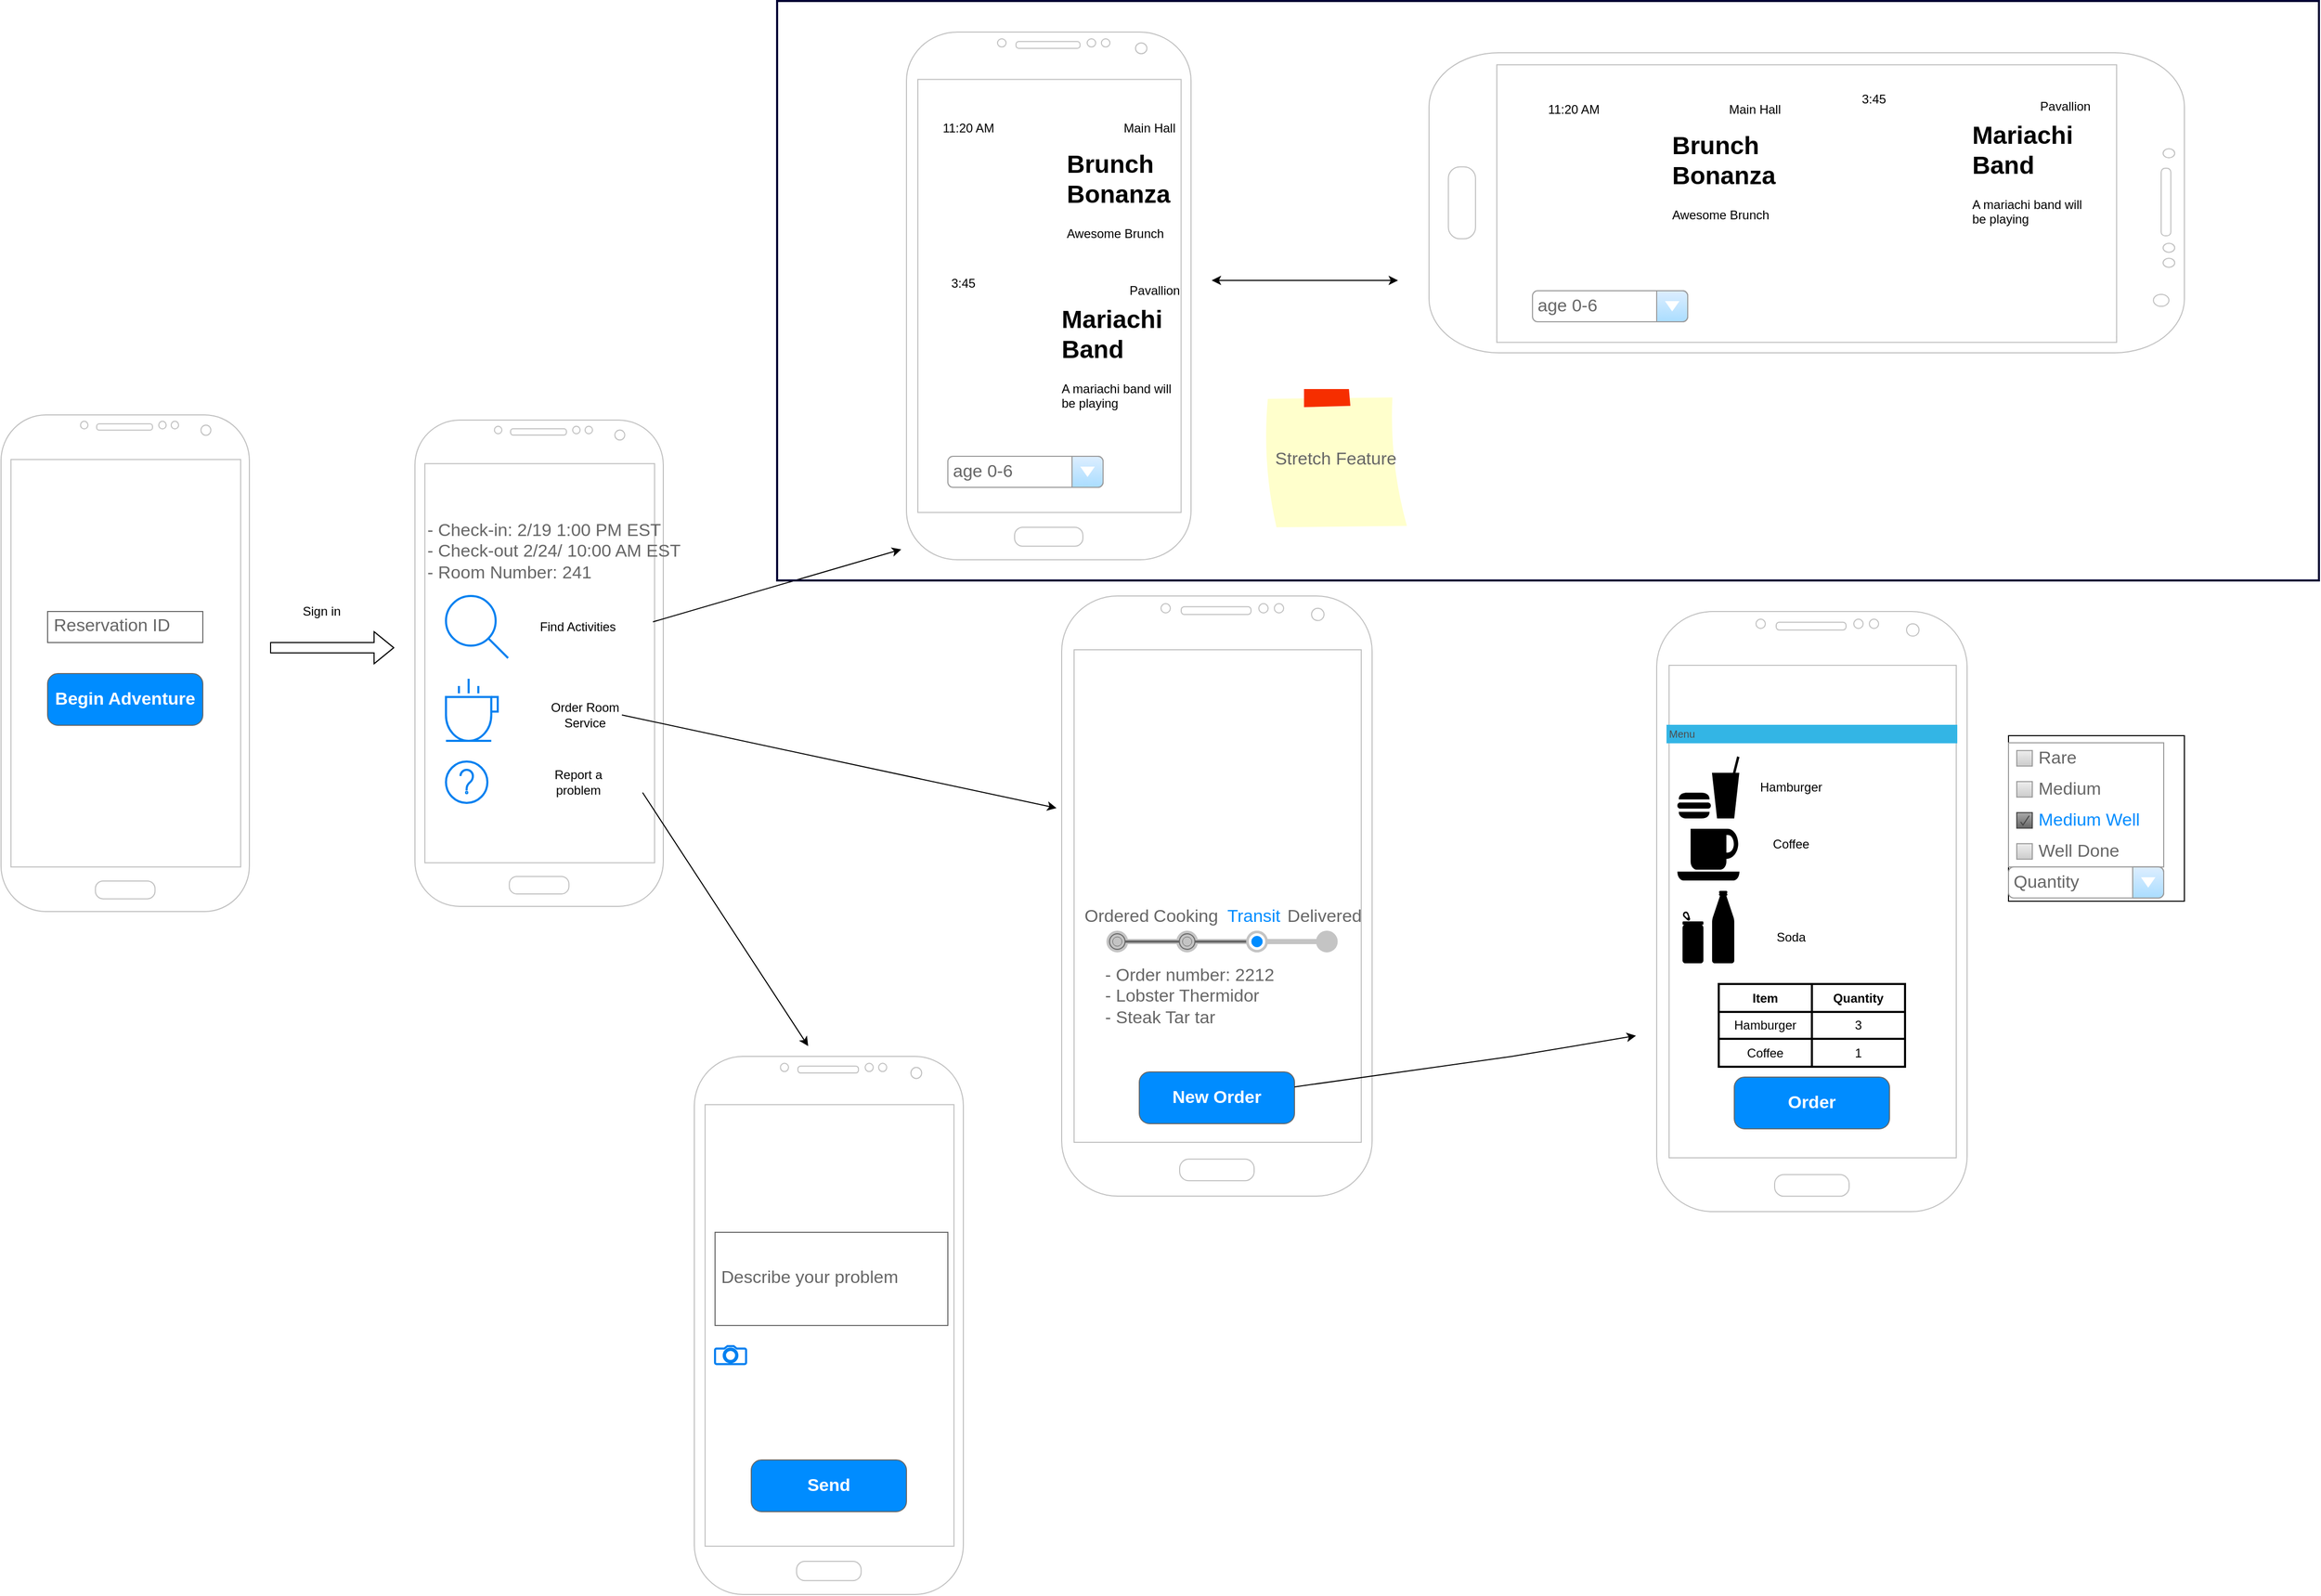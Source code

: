 <mxfile version="20.8.20" type="github" pages="3">
  <diagram name="Vactioneer-App" id="FDhQeMk710CAqj9fX2Rh">
    <mxGraphModel dx="2100" dy="2198" grid="1" gridSize="10" guides="1" tooltips="1" connect="1" arrows="1" fold="1" page="1" pageScale="1" pageWidth="850" pageHeight="1100" math="0" shadow="0">
      <root>
        <mxCell id="0" />
        <mxCell id="1" parent="0" />
        <mxCell id="teAjHod64rHnA1iqMC-f-1" value="" style="verticalLabelPosition=bottom;verticalAlign=top;html=1;shadow=0;dashed=0;strokeWidth=1;shape=mxgraph.android.phone2;strokeColor=#c0c0c0;" parent="1" vertex="1">
          <mxGeometry x="240" y="50" width="240" height="480" as="geometry" />
        </mxCell>
        <mxCell id="teAjHod64rHnA1iqMC-f-3" value="Reservation ID" style="strokeWidth=1;shadow=0;dashed=0;align=center;html=1;shape=mxgraph.mockup.text.textBox;fontColor=#666666;align=left;fontSize=17;spacingLeft=4;spacingTop=-3;strokeColor=#666666;mainText=" parent="1" vertex="1">
          <mxGeometry x="285" y="240" width="150" height="30" as="geometry" />
        </mxCell>
        <mxCell id="teAjHod64rHnA1iqMC-f-4" value="Begin Adventure" style="strokeWidth=1;shadow=0;dashed=0;align=center;html=1;shape=mxgraph.mockup.buttons.button;strokeColor=#666666;fontColor=#ffffff;mainText=;buttonStyle=round;fontSize=17;fontStyle=1;fillColor=#008cff;whiteSpace=wrap;" parent="1" vertex="1">
          <mxGeometry x="285" y="300" width="150" height="50" as="geometry" />
        </mxCell>
        <mxCell id="n9SlVf21vKVyrn2xLtgB-1" value="" style="verticalLabelPosition=bottom;verticalAlign=top;html=1;shadow=0;dashed=0;strokeWidth=1;shape=mxgraph.android.phone2;strokeColor=#c0c0c0;" vertex="1" parent="1">
          <mxGeometry x="640" y="55" width="240" height="470" as="geometry" />
        </mxCell>
        <mxCell id="n9SlVf21vKVyrn2xLtgB-2" value="- Check-in: 2/19 1:00 PM EST&lt;br&gt;- Check-out 2/24/ 10:00 AM EST&lt;br&gt;- Room Number: 241&lt;br&gt;" style="strokeWidth=1;shadow=0;dashed=0;align=center;html=1;shape=mxgraph.mockup.text.bulletedList;textColor=#666666;mainText=,,,,;textSize=17;bulletStyle=none;strokeColor=none;fillColor=none;align=left;verticalAlign=top;fontSize=17;fontColor=#666666;" vertex="1" parent="1">
          <mxGeometry x="650" y="145" width="260" height="130" as="geometry" />
        </mxCell>
        <mxCell id="n9SlVf21vKVyrn2xLtgB-3" value="" style="html=1;verticalLabelPosition=bottom;align=center;labelBackgroundColor=#ffffff;verticalAlign=top;strokeWidth=2;strokeColor=#0080F0;shadow=0;dashed=0;shape=mxgraph.ios7.icons.looking_glass;" vertex="1" parent="1">
          <mxGeometry x="670" y="225" width="60" height="60" as="geometry" />
        </mxCell>
        <mxCell id="n9SlVf21vKVyrn2xLtgB-4" value="" style="html=1;verticalLabelPosition=bottom;align=center;labelBackgroundColor=#ffffff;verticalAlign=top;strokeWidth=2;strokeColor=#0080F0;shadow=0;dashed=0;shape=mxgraph.ios7.icons.cup;" vertex="1" parent="1">
          <mxGeometry x="670" y="305" width="50" height="60" as="geometry" />
        </mxCell>
        <mxCell id="n9SlVf21vKVyrn2xLtgB-5" value="" style="html=1;verticalLabelPosition=bottom;align=center;labelBackgroundColor=#ffffff;verticalAlign=top;strokeWidth=2;strokeColor=#0080F0;shadow=0;dashed=0;shape=mxgraph.ios7.icons.help;" vertex="1" parent="1">
          <mxGeometry x="670" y="385" width="40" height="40" as="geometry" />
        </mxCell>
        <mxCell id="n9SlVf21vKVyrn2xLtgB-6" value="Find Activities" style="text;html=1;strokeColor=none;fillColor=none;align=center;verticalAlign=middle;whiteSpace=wrap;rounded=0;" vertex="1" parent="1">
          <mxGeometry x="755" y="240" width="85" height="30" as="geometry" />
        </mxCell>
        <mxCell id="n9SlVf21vKVyrn2xLtgB-7" value="Order Room Service" style="text;html=1;strokeColor=none;fillColor=none;align=center;verticalAlign=middle;whiteSpace=wrap;rounded=0;" vertex="1" parent="1">
          <mxGeometry x="767.5" y="325" width="72.5" height="30" as="geometry" />
        </mxCell>
        <mxCell id="n9SlVf21vKVyrn2xLtgB-8" value="Report a problem" style="text;html=1;strokeColor=none;fillColor=none;align=center;verticalAlign=middle;whiteSpace=wrap;rounded=0;" vertex="1" parent="1">
          <mxGeometry x="767.5" y="390" width="60" height="30" as="geometry" />
        </mxCell>
        <mxCell id="n9SlVf21vKVyrn2xLtgB-9" value="" style="shape=flexArrow;endArrow=classic;html=1;rounded=0;fontSize=12;" edge="1" parent="1">
          <mxGeometry width="50" height="50" relative="1" as="geometry">
            <mxPoint x="500" y="275" as="sourcePoint" />
            <mxPoint x="620" y="275" as="targetPoint" />
            <Array as="points">
              <mxPoint x="540" y="275" />
            </Array>
          </mxGeometry>
        </mxCell>
        <mxCell id="YJ-As4NNI8a3f9Uz0JPf-1" value="Sign in" style="text;html=1;strokeColor=none;fillColor=none;align=center;verticalAlign=middle;whiteSpace=wrap;rounded=0;fontSize=12;" vertex="1" parent="1">
          <mxGeometry x="520" y="225" width="60" height="30" as="geometry" />
        </mxCell>
        <mxCell id="RvVv2pYl-NkrrwJWxTdR-2" value="" style="endArrow=classic;html=1;rounded=0;fontSize=12;" edge="1" parent="1">
          <mxGeometry width="50" height="50" relative="1" as="geometry">
            <mxPoint x="870" y="250" as="sourcePoint" />
            <mxPoint x="1110" y="180" as="targetPoint" />
          </mxGeometry>
        </mxCell>
        <mxCell id="RvVv2pYl-NkrrwJWxTdR-4" value="" style="endArrow=classic;html=1;rounded=0;fontSize=12;" edge="1" parent="1">
          <mxGeometry width="50" height="50" relative="1" as="geometry">
            <mxPoint x="860" y="415" as="sourcePoint" />
            <mxPoint x="1020" y="660" as="targetPoint" />
          </mxGeometry>
        </mxCell>
        <mxCell id="WXtgjqqj_Y-xRtoctrlh-1" value="" style="verticalLabelPosition=bottom;verticalAlign=top;html=1;shadow=0;dashed=0;strokeWidth=1;shape=mxgraph.android.phone2;strokeColor=#c0c0c0;" vertex="1" parent="1">
          <mxGeometry x="910" y="670" width="260" height="520" as="geometry" />
        </mxCell>
        <mxCell id="WXtgjqqj_Y-xRtoctrlh-2" value="Describe your problem" style="strokeWidth=1;shadow=0;dashed=0;align=center;html=1;shape=mxgraph.mockup.text.textBox;fontColor=#666666;align=left;fontSize=17;spacingLeft=4;spacingTop=-3;strokeColor=#666666;mainText=" vertex="1" parent="1">
          <mxGeometry x="930" y="840" width="225" height="90" as="geometry" />
        </mxCell>
        <mxCell id="WXtgjqqj_Y-xRtoctrlh-3" value="Send" style="strokeWidth=1;shadow=0;dashed=0;align=center;html=1;shape=mxgraph.mockup.buttons.button;strokeColor=#666666;fontColor=#ffffff;mainText=;buttonStyle=round;fontSize=17;fontStyle=1;fillColor=#008cff;whiteSpace=wrap;" vertex="1" parent="1">
          <mxGeometry x="965" y="1060" width="150" height="50" as="geometry" />
        </mxCell>
        <mxCell id="WXtgjqqj_Y-xRtoctrlh-4" value="" style="html=1;verticalLabelPosition=bottom;align=center;labelBackgroundColor=#ffffff;verticalAlign=top;strokeWidth=2;strokeColor=#0080F0;shadow=0;dashed=0;shape=mxgraph.ios7.icons.camera;" vertex="1" parent="1">
          <mxGeometry x="930" y="950" width="30" height="17.4" as="geometry" />
        </mxCell>
        <mxCell id="WXtgjqqj_Y-xRtoctrlh-5" value="" style="shape=image;html=1;verticalAlign=top;verticalLabelPosition=bottom;labelBackgroundColor=#ffffff;imageAspect=0;aspect=fixed;image=https://cdn2.iconfinder.com/data/icons/essential-web-4/50/clip-fasten-file-attach-join-128.png" vertex="1" parent="1">
          <mxGeometry x="970" y="933.7" width="36.3" height="36.3" as="geometry" />
        </mxCell>
        <mxCell id="aImbk3tFK7KO2zgAEonw-1" value="" style="verticalLabelPosition=bottom;verticalAlign=top;html=1;shadow=0;dashed=0;strokeWidth=1;shape=mxgraph.android.phone2;strokeColor=#c0c0c0;" vertex="1" parent="1">
          <mxGeometry x="1115" y="-320" width="275" height="510" as="geometry" />
        </mxCell>
        <mxCell id="aImbk3tFK7KO2zgAEonw-2" value="" style="shape=image;html=1;verticalAlign=top;verticalLabelPosition=bottom;labelBackgroundColor=#ffffff;imageAspect=0;aspect=fixed;image=https://cdn4.iconfinder.com/data/icons/ionicons/512/icon-image-128.png" vertex="1" parent="1">
          <mxGeometry x="1135" y="-220" width="128" height="128" as="geometry" />
        </mxCell>
        <mxCell id="aImbk3tFK7KO2zgAEonw-3" value="&lt;h1&gt;Brunch Bonanza&lt;/h1&gt;&lt;p&gt;Awesome Brunch&lt;/p&gt;" style="text;html=1;strokeColor=none;fillColor=none;spacing=5;spacingTop=-20;whiteSpace=wrap;overflow=hidden;rounded=0;" vertex="1" parent="1">
          <mxGeometry x="1265" y="-212" width="190" height="120" as="geometry" />
        </mxCell>
        <mxCell id="aImbk3tFK7KO2zgAEonw-4" value="11:20 AM" style="text;html=1;strokeColor=none;fillColor=none;align=center;verticalAlign=middle;whiteSpace=wrap;rounded=0;fontSize=12;" vertex="1" parent="1">
          <mxGeometry x="1145" y="-242" width="60" height="30" as="geometry" />
        </mxCell>
        <mxCell id="aImbk3tFK7KO2zgAEonw-5" value="" style="shape=image;html=1;verticalAlign=top;verticalLabelPosition=bottom;labelBackgroundColor=#ffffff;imageAspect=0;aspect=fixed;image=https://cdn4.iconfinder.com/data/icons/ionicons/512/icon-image-128.png" vertex="1" parent="1">
          <mxGeometry x="2010" y="-248" width="128" height="128" as="geometry" />
        </mxCell>
        <mxCell id="aImbk3tFK7KO2zgAEonw-6" value="&lt;h1&gt;Mariachi&lt;br&gt;Band&lt;/h1&gt;&lt;p&gt;A mariachi band will&amp;nbsp;&lt;br&gt;be playing&lt;/p&gt;" style="text;html=1;strokeColor=none;fillColor=none;spacing=5;spacingTop=-20;whiteSpace=wrap;overflow=hidden;rounded=0;" vertex="1" parent="1">
          <mxGeometry x="2140" y="-240" width="190" height="120" as="geometry" />
        </mxCell>
        <mxCell id="aImbk3tFK7KO2zgAEonw-7" value="3:45" style="text;html=1;strokeColor=none;fillColor=none;align=center;verticalAlign=middle;whiteSpace=wrap;rounded=0;fontSize=12;" vertex="1" parent="1">
          <mxGeometry x="2020" y="-270" width="60" height="30" as="geometry" />
        </mxCell>
        <mxCell id="aImbk3tFK7KO2zgAEonw-8" value="Main Hall" style="text;html=1;strokeColor=none;fillColor=none;align=center;verticalAlign=middle;whiteSpace=wrap;rounded=0;fontSize=12;" vertex="1" parent="1">
          <mxGeometry x="1320" y="-242" width="60" height="30" as="geometry" />
        </mxCell>
        <mxCell id="aImbk3tFK7KO2zgAEonw-9" value="Pavallion" style="text;html=1;strokeColor=none;fillColor=none;align=center;verticalAlign=middle;whiteSpace=wrap;rounded=0;fontSize=12;" vertex="1" parent="1">
          <mxGeometry x="2205" y="-263" width="60" height="30" as="geometry" />
        </mxCell>
        <mxCell id="aImbk3tFK7KO2zgAEonw-10" value="age 0-6" style="strokeWidth=1;shadow=0;dashed=0;align=center;html=1;shape=mxgraph.mockup.forms.comboBox;strokeColor=#999999;fillColor=#ddeeff;align=left;fillColor2=#aaddff;mainText=;fontColor=#666666;fontSize=17;spacingLeft=3;" vertex="1" parent="1">
          <mxGeometry x="1155" y="90" width="150" height="30" as="geometry" />
        </mxCell>
        <mxCell id="aImbk3tFK7KO2zgAEonw-11" value="" style="endArrow=classic;html=1;rounded=0;fontSize=12;exitX=1;exitY=0.5;exitDx=0;exitDy=0;" edge="1" parent="1" source="n9SlVf21vKVyrn2xLtgB-7">
          <mxGeometry width="50" height="50" relative="1" as="geometry">
            <mxPoint x="1210" y="480" as="sourcePoint" />
            <mxPoint x="1260" y="430" as="targetPoint" />
          </mxGeometry>
        </mxCell>
        <mxCell id="fKiAM4aop_LA7lPVJxW6-1" value="" style="verticalLabelPosition=bottom;verticalAlign=top;html=1;shadow=0;dashed=0;strokeWidth=1;shape=mxgraph.android.phone2;strokeColor=#c0c0c0;" vertex="1" parent="1">
          <mxGeometry x="1265" y="225" width="300" height="580" as="geometry" />
        </mxCell>
        <mxCell id="fKiAM4aop_LA7lPVJxW6-2" value="&lt;table border=&quot;0&quot; cellpadding=&quot;0&quot; cellspacing=&quot;0&quot; width=&quot;100%&quot; height=&quot;100%&quot; style=&quot;font-size:1em;&quot;&gt;&lt;tbody&gt;&lt;tr height=&quot;0%&quot;&gt;&lt;td width=&quot;25%&quot;&gt;Ordered&lt;/td&gt;&lt;td width=&quot;25%&quot;&gt;Cooking&lt;/td&gt;&lt;td width=&quot;25%&quot; style=&quot;color:#008cff;&quot;&gt;Transit&lt;/td&gt;&lt;td width=&quot;25%&quot;&gt;Delivered&lt;/td&gt;&lt;/tr&gt;&lt;tr height=&quot;100%&quot;&gt;&lt;td&gt;&lt;/td&gt;&lt;/tr&gt;&lt;/tbody&gt;&lt;/table&gt;" style="strokeWidth=1;shadow=0;dashed=0;align=center;html=1;shape=mxgraph.mockup.navigation.stepBar;strokeColor=#c4c4c4;textColor=#666666;textColor2=#008cff;mainText=,,+,;textSize=17;fillColor=#666666;overflow=fill;fontSize=17;fontColor=#666666;" vertex="1" parent="1">
          <mxGeometry x="1285" y="525" width="270" height="40" as="geometry" />
        </mxCell>
        <mxCell id="fKiAM4aop_LA7lPVJxW6-3" value="- Order number: 2212&lt;br&gt;- Lobster Thermidor&lt;br&gt;- Steak Tar tar" style="strokeWidth=1;shadow=0;dashed=0;align=center;html=1;shape=mxgraph.mockup.text.bulletedList;textColor=#666666;mainText=,,,,;textSize=17;bulletStyle=none;strokeColor=none;fillColor=none;align=left;verticalAlign=top;fontSize=17;fontColor=#666666;" vertex="1" parent="1">
          <mxGeometry x="1305" y="575" width="180" height="135" as="geometry" />
        </mxCell>
        <mxCell id="fKiAM4aop_LA7lPVJxW6-4" value="New Order" style="strokeWidth=1;shadow=0;dashed=0;align=center;html=1;shape=mxgraph.mockup.buttons.button;strokeColor=#666666;fontColor=#ffffff;mainText=;buttonStyle=round;fontSize=17;fontStyle=1;fillColor=#008cff;whiteSpace=wrap;" vertex="1" parent="1">
          <mxGeometry x="1340" y="685" width="150" height="50" as="geometry" />
        </mxCell>
        <mxCell id="8YHsUQJ8EVHz81HyFgtc-1" value="" style="verticalLabelPosition=bottom;verticalAlign=top;html=1;shadow=0;dashed=0;strokeWidth=1;shape=mxgraph.android.phone2;strokeColor=#c0c0c0;" vertex="1" parent="1">
          <mxGeometry x="1840" y="240" width="300" height="580" as="geometry" />
        </mxCell>
        <mxCell id="8YHsUQJ8EVHz81HyFgtc-2" value="Menu" style="whiteSpace=wrap;html=1;shadow=0;dashed=0;fontSize=10;align=left;fillColor=#33b5e5;strokeColor=#33B5E5;fontColor=#4D4D4D;" vertex="1" parent="1">
          <mxGeometry x="1850" y="350" width="280" height="16.88" as="geometry" />
        </mxCell>
        <mxCell id="8YHsUQJ8EVHz81HyFgtc-3" value="" style="shape=mxgraph.signs.food.fast_food;html=1;pointerEvents=1;fillColor=#000000;strokeColor=none;verticalLabelPosition=bottom;verticalAlign=top;align=center;" vertex="1" parent="1">
          <mxGeometry x="1860" y="380" width="60" height="60" as="geometry" />
        </mxCell>
        <mxCell id="8YHsUQJ8EVHz81HyFgtc-4" value="" style="shape=mxgraph.signs.food.cans_and_bottles;html=1;pointerEvents=1;fillColor=#000000;strokeColor=none;verticalLabelPosition=bottom;verticalAlign=top;align=center;" vertex="1" parent="1">
          <mxGeometry x="1865" y="510" width="50" height="70" as="geometry" />
        </mxCell>
        <mxCell id="8YHsUQJ8EVHz81HyFgtc-5" value="" style="shape=mxgraph.signs.food.coffee;html=1;pointerEvents=1;fillColor=#000000;strokeColor=none;verticalLabelPosition=bottom;verticalAlign=top;align=center;" vertex="1" parent="1">
          <mxGeometry x="1860" y="450" width="60" height="50" as="geometry" />
        </mxCell>
        <mxCell id="8YHsUQJ8EVHz81HyFgtc-6" value="Hamburger" style="text;html=1;strokeColor=none;fillColor=none;align=center;verticalAlign=middle;whiteSpace=wrap;rounded=0;" vertex="1" parent="1">
          <mxGeometry x="1940" y="395" width="60" height="30" as="geometry" />
        </mxCell>
        <mxCell id="8YHsUQJ8EVHz81HyFgtc-7" value="Coffee" style="text;html=1;strokeColor=none;fillColor=none;align=center;verticalAlign=middle;whiteSpace=wrap;rounded=0;" vertex="1" parent="1">
          <mxGeometry x="1940" y="450" width="60" height="30" as="geometry" />
        </mxCell>
        <mxCell id="8YHsUQJ8EVHz81HyFgtc-8" value="Soda" style="text;html=1;strokeColor=none;fillColor=none;align=center;verticalAlign=middle;whiteSpace=wrap;rounded=0;" vertex="1" parent="1">
          <mxGeometry x="1940" y="540" width="60" height="30" as="geometry" />
        </mxCell>
        <mxCell id="8YHsUQJ8EVHz81HyFgtc-9" value="" style="rounded=0;whiteSpace=wrap;html=1;" vertex="1" parent="1">
          <mxGeometry x="2180" y="360" width="170" height="160" as="geometry" />
        </mxCell>
        <mxCell id="8YHsUQJ8EVHz81HyFgtc-10" value="" style="strokeWidth=1;shadow=0;dashed=0;align=center;html=1;shape=mxgraph.mockup.forms.rrect;rSize=0;strokeColor=#999999;fillColor=#ffffff;recursiveResize=0;" vertex="1" parent="1">
          <mxGeometry x="2180" y="366.88" width="150" height="120" as="geometry" />
        </mxCell>
        <mxCell id="8YHsUQJ8EVHz81HyFgtc-11" value="Rare" style="strokeWidth=1;shadow=0;dashed=0;align=center;html=1;shape=mxgraph.mockup.forms.rrect;rSize=0;fillColor=#eeeeee;strokeColor=#999999;gradientColor=#cccccc;align=left;spacingLeft=4;fontSize=17;fontColor=#666666;labelPosition=right;" vertex="1" parent="8YHsUQJ8EVHz81HyFgtc-10">
          <mxGeometry x="8" y="7.5" width="15" height="15" as="geometry" />
        </mxCell>
        <mxCell id="8YHsUQJ8EVHz81HyFgtc-12" value="Medium" style="strokeWidth=1;shadow=0;dashed=0;align=center;html=1;shape=mxgraph.mockup.forms.rrect;rSize=0;fillColor=#eeeeee;strokeColor=#999999;gradientColor=#cccccc;align=left;spacingLeft=4;fontSize=17;fontColor=#666666;labelPosition=right;" vertex="1" parent="8YHsUQJ8EVHz81HyFgtc-10">
          <mxGeometry x="8" y="37.5" width="15" height="15" as="geometry" />
        </mxCell>
        <mxCell id="8YHsUQJ8EVHz81HyFgtc-13" value="Medium Well" style="strokeWidth=1;shadow=0;dashed=0;align=center;html=1;shape=mxgraph.mockup.forms.checkbox;rSize=0;resizable=0;fillColor=#aaaaaa;strokeColor=#444444;gradientColor=#666666;align=left;spacingLeft=4;fontSize=17;fontColor=#008cff;labelPosition=right;" vertex="1" parent="8YHsUQJ8EVHz81HyFgtc-10">
          <mxGeometry x="8" y="67.5" width="15" height="15" as="geometry" />
        </mxCell>
        <mxCell id="8YHsUQJ8EVHz81HyFgtc-14" value="Well Done" style="strokeWidth=1;shadow=0;dashed=0;align=center;html=1;shape=mxgraph.mockup.forms.rrect;rSize=0;fillColor=#eeeeee;strokeColor=#999999;gradientColor=#cccccc;align=left;spacingLeft=4;fontSize=17;fontColor=#666666;labelPosition=right;" vertex="1" parent="8YHsUQJ8EVHz81HyFgtc-10">
          <mxGeometry x="8" y="97.5" width="15" height="15" as="geometry" />
        </mxCell>
        <mxCell id="8YHsUQJ8EVHz81HyFgtc-15" value="Quantity" style="strokeWidth=1;shadow=0;dashed=0;align=center;html=1;shape=mxgraph.mockup.forms.comboBox;strokeColor=#999999;fillColor=#ddeeff;align=left;fillColor2=#aaddff;mainText=;fontColor=#666666;fontSize=17;spacingLeft=3;" vertex="1" parent="1">
          <mxGeometry x="2180" y="486.88" width="150" height="30" as="geometry" />
        </mxCell>
        <mxCell id="8YHsUQJ8EVHz81HyFgtc-16" value="" style="shape=table;html=1;whiteSpace=wrap;startSize=0;container=1;collapsible=0;childLayout=tableLayout;strokeWidth=2;" vertex="1" parent="1">
          <mxGeometry x="1900" y="600" width="180" height="80" as="geometry" />
        </mxCell>
        <mxCell id="8YHsUQJ8EVHz81HyFgtc-17" value="" style="shape=tableRow;horizontal=0;startSize=0;swimlaneHead=0;swimlaneBody=0;top=0;left=0;bottom=0;right=0;collapsible=0;dropTarget=0;fillColor=none;points=[[0,0.5],[1,0.5]];portConstraint=eastwest;" vertex="1" parent="8YHsUQJ8EVHz81HyFgtc-16">
          <mxGeometry width="180" height="27" as="geometry" />
        </mxCell>
        <mxCell id="8YHsUQJ8EVHz81HyFgtc-18" value="Item" style="shape=partialRectangle;html=1;whiteSpace=wrap;connectable=0;fillColor=none;top=0;left=0;bottom=0;right=0;overflow=hidden;fontStyle=1" vertex="1" parent="8YHsUQJ8EVHz81HyFgtc-17">
          <mxGeometry width="90" height="27" as="geometry">
            <mxRectangle width="90" height="27" as="alternateBounds" />
          </mxGeometry>
        </mxCell>
        <mxCell id="8YHsUQJ8EVHz81HyFgtc-19" value="Quantity" style="shape=partialRectangle;html=1;whiteSpace=wrap;connectable=0;fillColor=none;top=0;left=0;bottom=0;right=0;overflow=hidden;fontStyle=1" vertex="1" parent="8YHsUQJ8EVHz81HyFgtc-17">
          <mxGeometry x="90" width="90" height="27" as="geometry">
            <mxRectangle width="90" height="27" as="alternateBounds" />
          </mxGeometry>
        </mxCell>
        <mxCell id="8YHsUQJ8EVHz81HyFgtc-20" value="" style="shape=tableRow;horizontal=0;startSize=0;swimlaneHead=0;swimlaneBody=0;top=0;left=0;bottom=0;right=0;collapsible=0;dropTarget=0;fillColor=none;points=[[0,0.5],[1,0.5]];portConstraint=eastwest;" vertex="1" parent="8YHsUQJ8EVHz81HyFgtc-16">
          <mxGeometry y="27" width="180" height="26" as="geometry" />
        </mxCell>
        <mxCell id="8YHsUQJ8EVHz81HyFgtc-21" value="Hamburger" style="shape=partialRectangle;html=1;whiteSpace=wrap;connectable=0;fillColor=none;top=0;left=0;bottom=0;right=0;overflow=hidden;" vertex="1" parent="8YHsUQJ8EVHz81HyFgtc-20">
          <mxGeometry width="90" height="26" as="geometry">
            <mxRectangle width="90" height="26" as="alternateBounds" />
          </mxGeometry>
        </mxCell>
        <mxCell id="8YHsUQJ8EVHz81HyFgtc-22" value="3" style="shape=partialRectangle;html=1;whiteSpace=wrap;connectable=0;fillColor=none;top=0;left=0;bottom=0;right=0;overflow=hidden;" vertex="1" parent="8YHsUQJ8EVHz81HyFgtc-20">
          <mxGeometry x="90" width="90" height="26" as="geometry">
            <mxRectangle width="90" height="26" as="alternateBounds" />
          </mxGeometry>
        </mxCell>
        <mxCell id="8YHsUQJ8EVHz81HyFgtc-23" value="" style="shape=tableRow;horizontal=0;startSize=0;swimlaneHead=0;swimlaneBody=0;top=0;left=0;bottom=0;right=0;collapsible=0;dropTarget=0;fillColor=none;points=[[0,0.5],[1,0.5]];portConstraint=eastwest;" vertex="1" parent="8YHsUQJ8EVHz81HyFgtc-16">
          <mxGeometry y="53" width="180" height="27" as="geometry" />
        </mxCell>
        <mxCell id="8YHsUQJ8EVHz81HyFgtc-24" value="Coffee" style="shape=partialRectangle;html=1;whiteSpace=wrap;connectable=0;fillColor=none;top=0;left=0;bottom=0;right=0;overflow=hidden;" vertex="1" parent="8YHsUQJ8EVHz81HyFgtc-23">
          <mxGeometry width="90" height="27" as="geometry">
            <mxRectangle width="90" height="27" as="alternateBounds" />
          </mxGeometry>
        </mxCell>
        <mxCell id="8YHsUQJ8EVHz81HyFgtc-25" value="1" style="shape=partialRectangle;html=1;whiteSpace=wrap;connectable=0;fillColor=none;top=0;left=0;bottom=0;right=0;overflow=hidden;" vertex="1" parent="8YHsUQJ8EVHz81HyFgtc-23">
          <mxGeometry x="90" width="90" height="27" as="geometry">
            <mxRectangle width="90" height="27" as="alternateBounds" />
          </mxGeometry>
        </mxCell>
        <mxCell id="8YHsUQJ8EVHz81HyFgtc-26" value="Order" style="strokeWidth=1;shadow=0;dashed=0;align=center;html=1;shape=mxgraph.mockup.buttons.button;strokeColor=#666666;fontColor=#ffffff;mainText=;buttonStyle=round;fontSize=17;fontStyle=1;fillColor=#008cff;whiteSpace=wrap;" vertex="1" parent="1">
          <mxGeometry x="1915" y="690" width="150" height="50" as="geometry" />
        </mxCell>
        <mxCell id="8YHsUQJ8EVHz81HyFgtc-27" value="" style="endArrow=classic;html=1;rounded=0;fontSize=12;" edge="1" parent="1" source="fKiAM4aop_LA7lPVJxW6-4">
          <mxGeometry width="50" height="50" relative="1" as="geometry">
            <mxPoint x="1380" y="460" as="sourcePoint" />
            <mxPoint x="1820" y="650" as="targetPoint" />
            <Array as="points">
              <mxPoint x="1700" y="670" />
            </Array>
          </mxGeometry>
        </mxCell>
        <mxCell id="8YHsUQJ8EVHz81HyFgtc-28" value="" style="verticalLabelPosition=bottom;verticalAlign=top;html=1;shadow=0;dashed=0;strokeWidth=1;shape=mxgraph.android.phone2;strokeColor=#c0c0c0;direction=south;fontSize=12;" vertex="1" parent="1">
          <mxGeometry x="1620" y="-300" width="730" height="290" as="geometry" />
        </mxCell>
        <mxCell id="8YHsUQJ8EVHz81HyFgtc-30" value="" style="shape=image;html=1;verticalAlign=top;verticalLabelPosition=bottom;labelBackgroundColor=#ffffff;imageAspect=0;aspect=fixed;image=https://cdn4.iconfinder.com/data/icons/ionicons/512/icon-image-128.png" vertex="1" parent="1">
          <mxGeometry x="1720" y="-238" width="128" height="128" as="geometry" />
        </mxCell>
        <mxCell id="8YHsUQJ8EVHz81HyFgtc-31" value="&lt;h1&gt;Brunch Bonanza&lt;/h1&gt;&lt;p&gt;Awesome Brunch&lt;/p&gt;" style="text;html=1;strokeColor=none;fillColor=none;spacing=5;spacingTop=-20;whiteSpace=wrap;overflow=hidden;rounded=0;" vertex="1" parent="1">
          <mxGeometry x="1850" y="-230" width="190" height="120" as="geometry" />
        </mxCell>
        <mxCell id="8YHsUQJ8EVHz81HyFgtc-32" value="11:20 AM" style="text;html=1;strokeColor=none;fillColor=none;align=center;verticalAlign=middle;whiteSpace=wrap;rounded=0;fontSize=12;" vertex="1" parent="1">
          <mxGeometry x="1730" y="-260" width="60" height="30" as="geometry" />
        </mxCell>
        <mxCell id="8YHsUQJ8EVHz81HyFgtc-33" value="Main Hall" style="text;html=1;strokeColor=none;fillColor=none;align=center;verticalAlign=middle;whiteSpace=wrap;rounded=0;fontSize=12;" vertex="1" parent="1">
          <mxGeometry x="1905" y="-260" width="60" height="30" as="geometry" />
        </mxCell>
        <mxCell id="8YHsUQJ8EVHz81HyFgtc-35" value="" style="shape=image;html=1;verticalAlign=top;verticalLabelPosition=bottom;labelBackgroundColor=#ffffff;imageAspect=0;aspect=fixed;image=https://cdn4.iconfinder.com/data/icons/ionicons/512/icon-image-128.png" vertex="1" parent="1">
          <mxGeometry x="1130" y="-70" width="128" height="128" as="geometry" />
        </mxCell>
        <mxCell id="8YHsUQJ8EVHz81HyFgtc-36" value="&lt;h1&gt;Mariachi&lt;br&gt;Band&lt;/h1&gt;&lt;p&gt;A mariachi band will&amp;nbsp;&lt;br&gt;be playing&lt;/p&gt;" style="text;html=1;strokeColor=none;fillColor=none;spacing=5;spacingTop=-20;whiteSpace=wrap;overflow=hidden;rounded=0;" vertex="1" parent="1">
          <mxGeometry x="1260" y="-62" width="190" height="120" as="geometry" />
        </mxCell>
        <mxCell id="8YHsUQJ8EVHz81HyFgtc-37" value="3:45" style="text;html=1;strokeColor=none;fillColor=none;align=center;verticalAlign=middle;whiteSpace=wrap;rounded=0;fontSize=12;" vertex="1" parent="1">
          <mxGeometry x="1140" y="-92" width="60" height="30" as="geometry" />
        </mxCell>
        <mxCell id="8YHsUQJ8EVHz81HyFgtc-38" value="Pavallion" style="text;html=1;strokeColor=none;fillColor=none;align=center;verticalAlign=middle;whiteSpace=wrap;rounded=0;fontSize=12;" vertex="1" parent="1">
          <mxGeometry x="1325" y="-85" width="60" height="30" as="geometry" />
        </mxCell>
        <mxCell id="8YHsUQJ8EVHz81HyFgtc-39" value="age 0-6" style="strokeWidth=1;shadow=0;dashed=0;align=center;html=1;shape=mxgraph.mockup.forms.comboBox;strokeColor=#999999;fillColor=#ddeeff;align=left;fillColor2=#aaddff;mainText=;fontColor=#666666;fontSize=17;spacingLeft=3;" vertex="1" parent="1">
          <mxGeometry x="1720" y="-70" width="150" height="30" as="geometry" />
        </mxCell>
        <mxCell id="8YHsUQJ8EVHz81HyFgtc-41" value="" style="endArrow=classic;startArrow=classic;html=1;rounded=0;fontSize=12;" edge="1" parent="1">
          <mxGeometry width="50" height="50" relative="1" as="geometry">
            <mxPoint x="1410" y="-80" as="sourcePoint" />
            <mxPoint x="1590" y="-80" as="targetPoint" />
            <Array as="points">
              <mxPoint x="1500" y="-80" />
            </Array>
          </mxGeometry>
        </mxCell>
        <mxCell id="QtnJJDsBHs3AhzXChM8A-1" value="" style="rounded=0;whiteSpace=wrap;html=1;comic=0;strokeColor=#000033;strokeWidth=2;fontSize=15;fontColor=#000033;fillColor=none;gradientColor=none;" vertex="1" parent="1">
          <mxGeometry x="990" y="-350" width="1490" height="560" as="geometry" />
        </mxCell>
        <mxCell id="QtnJJDsBHs3AhzXChM8A-3" value="Stretch Feature" style="strokeWidth=1;shadow=0;dashed=0;align=center;html=1;shape=mxgraph.mockup.text.stickyNote2;fontColor=#666666;mainText=;fontSize=17;whiteSpace=wrap;fillColor=#ffffcc;strokeColor=#F62E00;comic=0;" vertex="1" parent="1">
          <mxGeometry x="1460" y="25" width="140" height="135" as="geometry" />
        </mxCell>
      </root>
    </mxGraphModel>
  </diagram>
  <diagram id="82W5omaPNmdb8XHf4uL9" name="Employee-App (Employee)">
    <mxGraphModel dx="1909" dy="998" grid="1" gridSize="10" guides="1" tooltips="1" connect="1" arrows="1" fold="1" page="1" pageScale="1" pageWidth="850" pageHeight="1100" math="0" shadow="0">
      <root>
        <mxCell id="0" />
        <mxCell id="1" parent="0" />
        <mxCell id="v-fz2DX8sQ6e1MabatR1-1" value="" style="verticalLabelPosition=bottom;verticalAlign=top;html=1;shadow=0;dashed=0;strokeWidth=1;shape=mxgraph.android.phone2;strokeColor=#c0c0c0;fontSize=12;" vertex="1" parent="1">
          <mxGeometry x="310" y="30" width="210" height="450" as="geometry" />
        </mxCell>
        <mxCell id="7m190t5VCeHoKwLdriAb-1" value="" style="strokeWidth=1;shadow=0;dashed=0;align=center;html=1;shape=mxgraph.mockup.forms.rrect;rSize=0;strokeColor=#999999;fillColor=#ffffff;fontSize=12;" vertex="1" parent="1">
          <mxGeometry x="327.5" y="190" width="175" height="190" as="geometry" />
        </mxCell>
        <mxCell id="7m190t5VCeHoKwLdriAb-2" value="Sign In" style="strokeWidth=1;shadow=0;dashed=0;align=center;html=1;shape=mxgraph.mockup.forms.anchor;fontSize=12;fontColor=#666666;align=left;resizeWidth=1;spacingLeft=0;" vertex="1" parent="7m190t5VCeHoKwLdriAb-1">
          <mxGeometry width="87.5" height="20" relative="1" as="geometry">
            <mxPoint x="10" y="10" as="offset" />
          </mxGeometry>
        </mxCell>
        <mxCell id="7m190t5VCeHoKwLdriAb-4" value="User Name:" style="strokeWidth=1;shadow=0;dashed=0;align=center;html=1;shape=mxgraph.mockup.forms.anchor;fontSize=12;fontColor=#666666;align=left;resizeWidth=1;spacingLeft=0;" vertex="1" parent="7m190t5VCeHoKwLdriAb-1">
          <mxGeometry width="87.5" height="20" relative="1" as="geometry">
            <mxPoint x="10" y="40" as="offset" />
          </mxGeometry>
        </mxCell>
        <mxCell id="7m190t5VCeHoKwLdriAb-5" value="johndoe" style="strokeWidth=1;shadow=0;dashed=0;align=center;html=1;shape=mxgraph.mockup.forms.rrect;rSize=0;strokeColor=#999999;fontColor=#666666;align=left;spacingLeft=5;resizeWidth=1;fontSize=12;" vertex="1" parent="7m190t5VCeHoKwLdriAb-1">
          <mxGeometry width="131.25" height="25" relative="1" as="geometry">
            <mxPoint x="10" y="60" as="offset" />
          </mxGeometry>
        </mxCell>
        <mxCell id="7m190t5VCeHoKwLdriAb-6" value="Password:" style="strokeWidth=1;shadow=0;dashed=0;align=center;html=1;shape=mxgraph.mockup.forms.anchor;fontSize=12;fontColor=#666666;align=left;resizeWidth=1;spacingLeft=0;" vertex="1" parent="7m190t5VCeHoKwLdriAb-1">
          <mxGeometry width="87.5" height="20" relative="1" as="geometry">
            <mxPoint x="10" y="95" as="offset" />
          </mxGeometry>
        </mxCell>
        <mxCell id="7m190t5VCeHoKwLdriAb-7" value="********" style="strokeWidth=1;shadow=0;dashed=0;align=center;html=1;shape=mxgraph.mockup.forms.rrect;rSize=0;strokeColor=#999999;fontColor=#666666;align=left;spacingLeft=5;resizeWidth=1;fontSize=12;" vertex="1" parent="7m190t5VCeHoKwLdriAb-1">
          <mxGeometry width="131.25" height="25" relative="1" as="geometry">
            <mxPoint x="10" y="115" as="offset" />
          </mxGeometry>
        </mxCell>
        <mxCell id="7m190t5VCeHoKwLdriAb-8" value="SIGN IN" style="strokeWidth=1;shadow=0;dashed=0;align=center;html=1;shape=mxgraph.mockup.forms.rrect;rSize=5;strokeColor=none;fontColor=#ffffff;fillColor=#66bbff;fontSize=16;fontStyle=1;" vertex="1" parent="7m190t5VCeHoKwLdriAb-1">
          <mxGeometry y="1" width="80" height="30" relative="1" as="geometry">
            <mxPoint x="15" y="-40" as="offset" />
          </mxGeometry>
        </mxCell>
        <mxCell id="7m190t5VCeHoKwLdriAb-13" value="&lt;h1&gt;Paradise Villas Employee Portal&lt;/h1&gt;&lt;p&gt;&lt;br&gt;&lt;/p&gt;" style="text;html=1;strokeColor=none;fillColor=none;spacing=5;spacingTop=-20;whiteSpace=wrap;overflow=hidden;rounded=0;fontSize=12;" vertex="1" parent="1">
          <mxGeometry x="320" y="70" width="190" height="120" as="geometry" />
        </mxCell>
        <mxCell id="N6zfdr9sR6NWwe1HU5fg-1" value="" style="verticalLabelPosition=bottom;verticalAlign=top;html=1;shadow=0;dashed=0;strokeWidth=1;shape=mxgraph.android.phone2;strokeColor=#c0c0c0;fontSize=12;" vertex="1" parent="1">
          <mxGeometry x="650" y="30" width="210" height="450" as="geometry" />
        </mxCell>
        <mxCell id="N6zfdr9sR6NWwe1HU5fg-3" value="" style="verticalLabelPosition=bottom;verticalAlign=top;html=1;shadow=0;dashed=0;strokeWidth=1;shape=mxgraph.android.contact_badge_focused;sketch=0;fontSize=12;" vertex="1" parent="1">
          <mxGeometry x="670" y="90" width="40" height="40" as="geometry" />
        </mxCell>
        <mxCell id="N6zfdr9sR6NWwe1HU5fg-4" value="Welcome, John Doe!" style="text;html=1;strokeColor=none;fillColor=none;align=center;verticalAlign=middle;whiteSpace=wrap;rounded=0;fontSize=12;" vertex="1" parent="1">
          <mxGeometry x="725" y="95" width="115" height="30" as="geometry" />
        </mxCell>
        <mxCell id="ObEFoOBofdprzEWbeKc4-1" value="Today&#39;s Schedule" style="text;strokeColor=none;fillColor=none;html=1;fontSize=12;fontStyle=1;verticalAlign=middle;align=center;" vertex="1" parent="1">
          <mxGeometry x="705" y="170" width="100" height="40" as="geometry" />
        </mxCell>
        <mxCell id="ObEFoOBofdprzEWbeKc4-2" value="" style="verticalLabelPosition=bottom;shadow=0;dashed=0;align=center;html=1;verticalAlign=top;strokeWidth=1;shape=mxgraph.mockup.navigation.scrollBar;strokeColor=#999999;barPos=20;fillColor2=#99ddff;strokeColor2=none;direction=north;fontSize=12;" vertex="1" parent="1">
          <mxGeometry x="830" y="200" width="20" height="230" as="geometry" />
        </mxCell>
        <mxCell id="ObEFoOBofdprzEWbeKc4-3" value="9:00 AM" style="text;html=1;strokeColor=none;fillColor=none;align=center;verticalAlign=middle;whiteSpace=wrap;rounded=0;fontSize=12;" vertex="1" parent="1">
          <mxGeometry x="660" y="200" width="60" height="30" as="geometry" />
        </mxCell>
        <mxCell id="ObEFoOBofdprzEWbeKc4-4" value="10:00:AM" style="text;html=1;strokeColor=none;fillColor=none;align=center;verticalAlign=middle;whiteSpace=wrap;rounded=0;fontSize=12;" vertex="1" parent="1">
          <mxGeometry x="660" y="230" width="60" height="30" as="geometry" />
        </mxCell>
        <mxCell id="ObEFoOBofdprzEWbeKc4-5" value="11:00 AM" style="text;html=1;strokeColor=none;fillColor=none;align=center;verticalAlign=middle;whiteSpace=wrap;rounded=0;fontSize=12;" vertex="1" parent="1">
          <mxGeometry x="660" y="260" width="60" height="30" as="geometry" />
        </mxCell>
        <mxCell id="ObEFoOBofdprzEWbeKc4-6" value="12:00 PM" style="text;html=1;strokeColor=none;fillColor=none;align=center;verticalAlign=middle;whiteSpace=wrap;rounded=0;fontSize=12;" vertex="1" parent="1">
          <mxGeometry x="660" y="290" width="60" height="30" as="geometry" />
        </mxCell>
        <mxCell id="ObEFoOBofdprzEWbeKc4-11" value="1:00 PM" style="text;html=1;strokeColor=none;fillColor=none;align=center;verticalAlign=middle;whiteSpace=wrap;rounded=0;fontSize=12;" vertex="1" parent="1">
          <mxGeometry x="660" y="320" width="60" height="30" as="geometry" />
        </mxCell>
        <mxCell id="ObEFoOBofdprzEWbeKc4-12" value="2:00 PM" style="text;html=1;strokeColor=none;fillColor=none;align=center;verticalAlign=middle;whiteSpace=wrap;rounded=0;fontSize=12;" vertex="1" parent="1">
          <mxGeometry x="660" y="350" width="60" height="30" as="geometry" />
        </mxCell>
        <mxCell id="ObEFoOBofdprzEWbeKc4-13" value="3:00 PM" style="text;html=1;strokeColor=none;fillColor=none;align=center;verticalAlign=middle;whiteSpace=wrap;rounded=0;fontSize=12;" vertex="1" parent="1">
          <mxGeometry x="660" y="380" width="60" height="30" as="geometry" />
        </mxCell>
        <mxCell id="ObEFoOBofdprzEWbeKc4-14" value="" style="shape=process;whiteSpace=wrap;html=1;backgroundOutline=1;fontSize=12;" vertex="1" parent="1">
          <mxGeometry x="720" y="210" width="110" height="40" as="geometry" />
        </mxCell>
        <mxCell id="ObEFoOBofdprzEWbeKc4-15" value="Breakfast Shift" style="text;html=1;strokeColor=none;fillColor=none;align=center;verticalAlign=middle;whiteSpace=wrap;rounded=0;fontSize=12;" vertex="1" parent="1">
          <mxGeometry x="745" y="215" width="60" height="30" as="geometry" />
        </mxCell>
        <mxCell id="ObEFoOBofdprzEWbeKc4-17" value="" style="shape=process;whiteSpace=wrap;html=1;backgroundOutline=1;fontSize=12;" vertex="1" parent="1">
          <mxGeometry x="720" y="270" width="110" height="110" as="geometry" />
        </mxCell>
        <mxCell id="ObEFoOBofdprzEWbeKc4-18" value="&lt;div style=&quot;text-align: center;&quot;&gt;&lt;span style=&quot;background-color: initial;&quot;&gt;Ski lift&amp;nbsp;&lt;br&gt;Assistance&lt;/span&gt;&lt;/div&gt;" style="text;whiteSpace=wrap;html=1;fontSize=12;" vertex="1" parent="1">
          <mxGeometry x="735" y="285" width="80" height="40" as="geometry" />
        </mxCell>
        <mxCell id="ObEFoOBofdprzEWbeKc4-19" value="" style="shape=process;whiteSpace=wrap;html=1;backgroundOutline=1;fontSize=12;" vertex="1" parent="1">
          <mxGeometry x="650" y="520" width="210" height="120" as="geometry" />
        </mxCell>
        <mxCell id="ObEFoOBofdprzEWbeKc4-20" value="&lt;h1&gt;&lt;font style=&quot;font-size: 16px;&quot;&gt;Ski Lift Assistance&lt;/font&gt;&lt;/h1&gt;&lt;p&gt;&lt;b&gt;11:00 AM - 2:30 PM&lt;/b&gt;&lt;/p&gt;" style="text;html=1;strokeColor=none;fillColor=none;spacing=5;spacingTop=-20;whiteSpace=wrap;overflow=hidden;rounded=0;fontSize=12;" vertex="1" parent="1">
          <mxGeometry x="670" y="530" width="150" height="70" as="geometry" />
        </mxCell>
        <mxCell id="ObEFoOBofdprzEWbeKc4-22" value="&lt;font style=&quot;font-size: 11px;&quot;&gt;Help people get on and off the ski lit located at Danger Peak.&amp;nbsp;&lt;/font&gt;" style="text;html=1;strokeColor=none;fillColor=none;align=center;verticalAlign=middle;whiteSpace=wrap;rounded=0;fontSize=15;" vertex="1" parent="1">
          <mxGeometry x="675" y="580" width="160" height="60" as="geometry" />
        </mxCell>
        <mxCell id="ObEFoOBofdprzEWbeKc4-23" value="" style="endArrow=classic;html=1;rounded=0;fontSize=11;exitX=0.25;exitY=1;exitDx=0;exitDy=0;entryX=0.5;entryY=0;entryDx=0;entryDy=0;" edge="1" parent="1" source="ObEFoOBofdprzEWbeKc4-17" target="ObEFoOBofdprzEWbeKc4-20">
          <mxGeometry width="50" height="50" relative="1" as="geometry">
            <mxPoint x="740" y="400" as="sourcePoint" />
            <mxPoint x="790" y="350" as="targetPoint" />
          </mxGeometry>
        </mxCell>
        <mxCell id="ObEFoOBofdprzEWbeKc4-24" value="" style="shape=flexArrow;endArrow=classic;html=1;rounded=0;fontSize=11;" edge="1" parent="1">
          <mxGeometry width="50" height="50" relative="1" as="geometry">
            <mxPoint x="540" y="330" as="sourcePoint" />
            <mxPoint x="630" y="330" as="targetPoint" />
          </mxGeometry>
        </mxCell>
        <mxCell id="ObEFoOBofdprzEWbeKc4-25" value="Sign In" style="text;html=1;strokeColor=none;fillColor=none;align=center;verticalAlign=middle;whiteSpace=wrap;rounded=0;fontSize=11;" vertex="1" parent="1">
          <mxGeometry x="540" y="280" width="60" height="30" as="geometry" />
        </mxCell>
        <mxCell id="ObEFoOBofdprzEWbeKc4-26" value="" style="shape=image;html=1;verticalAlign=top;verticalLabelPosition=bottom;labelBackgroundColor=#ffffff;imageAspect=0;aspect=fixed;image=https://cdn1.iconfinder.com/data/icons/ui-essential-17/32/UI_Essential_Outline_1_essential-app-ui-chat-comment-messages-talk-128.png;fontSize=11;" vertex="1" parent="1">
          <mxGeometry x="790" y="130" width="40" height="40" as="geometry" />
        </mxCell>
        <mxCell id="GYKIU7o9G1wwu82OcMxA-1" value="" style="verticalLabelPosition=bottom;verticalAlign=top;html=1;shadow=0;dashed=0;strokeWidth=1;shape=mxgraph.android.phone2;strokeColor=#c0c0c0;fontSize=12;" vertex="1" parent="1">
          <mxGeometry x="1090" width="250" height="490" as="geometry" />
        </mxCell>
        <mxCell id="GYKIU7o9G1wwu82OcMxA-2" value="" style="endArrow=classic;html=1;rounded=0;fontSize=11;exitX=1;exitY=0.5;exitDx=0;exitDy=0;entryX=0.025;entryY=0.231;entryDx=0;entryDy=0;entryPerimeter=0;" edge="1" parent="1" source="ObEFoOBofdprzEWbeKc4-26" target="GYKIU7o9G1wwu82OcMxA-1">
          <mxGeometry width="50" height="50" relative="1" as="geometry">
            <mxPoint x="920" y="155" as="sourcePoint" />
            <mxPoint x="970" y="105" as="targetPoint" />
          </mxGeometry>
        </mxCell>
        <mxCell id="GYKIU7o9G1wwu82OcMxA-3" value="" style="shape=table;startSize=0;container=1;collapsible=0;childLayout=tableLayout;fontSize=16;fixedRows=0;columnLines=1;swimlaneLine=0;comic=0;" vertex="1" parent="1">
          <mxGeometry x="1110" y="175" width="220" height="120" as="geometry" />
        </mxCell>
        <mxCell id="GYKIU7o9G1wwu82OcMxA-4" value="" style="shape=tableRow;horizontal=0;startSize=0;swimlaneHead=0;swimlaneBody=0;strokeColor=inherit;top=0;left=0;bottom=0;right=0;collapsible=0;dropTarget=0;fillColor=none;points=[[0,0.5],[1,0.5]];portConstraint=eastwest;fontSize=16;" vertex="1" parent="GYKIU7o9G1wwu82OcMxA-3">
          <mxGeometry width="220" height="40" as="geometry" />
        </mxCell>
        <mxCell id="GYKIU7o9G1wwu82OcMxA-5" value="Bill" style="shape=partialRectangle;html=1;whiteSpace=wrap;connectable=0;strokeColor=inherit;overflow=hidden;fillColor=none;top=0;left=0;bottom=0;right=0;pointerEvents=1;fontSize=16;" vertex="1" parent="GYKIU7o9G1wwu82OcMxA-4">
          <mxGeometry width="50" height="40" as="geometry">
            <mxRectangle width="50" height="40" as="alternateBounds" />
          </mxGeometry>
        </mxCell>
        <mxCell id="GYKIU7o9G1wwu82OcMxA-6" value="some message" style="shape=partialRectangle;html=1;whiteSpace=wrap;connectable=1;strokeColor=inherit;overflow=hidden;fillColor=none;top=0;left=0;bottom=0;right=0;pointerEvents=1;fontSize=16;movable=1;resizable=1;rotatable=1;deletable=1;editable=1;locked=0;" vertex="1" parent="GYKIU7o9G1wwu82OcMxA-4">
          <mxGeometry x="50" width="120" height="40" as="geometry">
            <mxRectangle width="120" height="40" as="alternateBounds" />
          </mxGeometry>
        </mxCell>
        <mxCell id="GYKIU7o9G1wwu82OcMxA-35" value="5:56 PM" style="shape=partialRectangle;html=1;whiteSpace=wrap;connectable=1;strokeColor=inherit;overflow=hidden;fillColor=none;top=0;left=0;bottom=0;right=0;pointerEvents=1;fontSize=16;movable=1;resizable=1;rotatable=1;deletable=1;editable=1;locked=0;" vertex="1" parent="GYKIU7o9G1wwu82OcMxA-4">
          <mxGeometry x="170" width="50" height="40" as="geometry">
            <mxRectangle width="50" height="40" as="alternateBounds" />
          </mxGeometry>
        </mxCell>
        <mxCell id="GYKIU7o9G1wwu82OcMxA-8" value="" style="shape=tableRow;horizontal=0;startSize=0;swimlaneHead=0;swimlaneBody=0;strokeColor=inherit;top=0;left=0;bottom=0;right=0;collapsible=0;dropTarget=0;fillColor=none;points=[[0,0.5],[1,0.5]];portConstraint=eastwest;fontSize=16;" vertex="1" parent="GYKIU7o9G1wwu82OcMxA-3">
          <mxGeometry y="40" width="220" height="40" as="geometry" />
        </mxCell>
        <mxCell id="GYKIU7o9G1wwu82OcMxA-9" value="Henry" style="shape=partialRectangle;html=1;whiteSpace=wrap;connectable=0;strokeColor=inherit;overflow=hidden;fillColor=none;top=0;left=0;bottom=0;right=0;pointerEvents=1;fontSize=16;" vertex="1" parent="GYKIU7o9G1wwu82OcMxA-8">
          <mxGeometry width="50" height="40" as="geometry">
            <mxRectangle width="50" height="40" as="alternateBounds" />
          </mxGeometry>
        </mxCell>
        <mxCell id="GYKIU7o9G1wwu82OcMxA-10" value="some message" style="shape=partialRectangle;html=1;whiteSpace=wrap;connectable=0;strokeColor=inherit;overflow=hidden;fillColor=none;top=0;left=0;bottom=0;right=0;pointerEvents=1;fontSize=16;" vertex="1" parent="GYKIU7o9G1wwu82OcMxA-8">
          <mxGeometry x="50" width="120" height="40" as="geometry">
            <mxRectangle width="120" height="40" as="alternateBounds" />
          </mxGeometry>
        </mxCell>
        <mxCell id="GYKIU7o9G1wwu82OcMxA-36" value="4:15 PM" style="shape=partialRectangle;html=1;whiteSpace=wrap;connectable=0;strokeColor=inherit;overflow=hidden;fillColor=none;top=0;left=0;bottom=0;right=0;pointerEvents=1;fontSize=16;" vertex="1" parent="GYKIU7o9G1wwu82OcMxA-8">
          <mxGeometry x="170" width="50" height="40" as="geometry">
            <mxRectangle width="50" height="40" as="alternateBounds" />
          </mxGeometry>
        </mxCell>
        <mxCell id="GYKIU7o9G1wwu82OcMxA-12" value="" style="shape=tableRow;horizontal=0;startSize=0;swimlaneHead=0;swimlaneBody=0;strokeColor=inherit;top=0;left=0;bottom=0;right=0;collapsible=0;dropTarget=0;fillColor=none;points=[[0,0.5],[1,0.5]];portConstraint=eastwest;fontSize=16;" vertex="1" parent="GYKIU7o9G1wwu82OcMxA-3">
          <mxGeometry y="80" width="220" height="40" as="geometry" />
        </mxCell>
        <mxCell id="GYKIU7o9G1wwu82OcMxA-13" value="Jane" style="shape=partialRectangle;html=1;whiteSpace=wrap;connectable=0;strokeColor=inherit;overflow=hidden;fillColor=none;top=0;left=0;bottom=0;right=0;pointerEvents=1;fontSize=16;" vertex="1" parent="GYKIU7o9G1wwu82OcMxA-12">
          <mxGeometry width="50" height="40" as="geometry">
            <mxRectangle width="50" height="40" as="alternateBounds" />
          </mxGeometry>
        </mxCell>
        <mxCell id="GYKIU7o9G1wwu82OcMxA-14" value="some message" style="shape=partialRectangle;html=1;whiteSpace=wrap;connectable=0;strokeColor=inherit;overflow=hidden;fillColor=none;top=0;left=0;bottom=0;right=0;pointerEvents=1;fontSize=16;" vertex="1" parent="GYKIU7o9G1wwu82OcMxA-12">
          <mxGeometry x="50" width="120" height="40" as="geometry">
            <mxRectangle width="120" height="40" as="alternateBounds" />
          </mxGeometry>
        </mxCell>
        <mxCell id="GYKIU7o9G1wwu82OcMxA-37" value="10:21 AM" style="shape=partialRectangle;html=1;whiteSpace=wrap;connectable=0;strokeColor=inherit;overflow=hidden;fillColor=none;top=0;left=0;bottom=0;right=0;pointerEvents=1;fontSize=16;" vertex="1" parent="GYKIU7o9G1wwu82OcMxA-12">
          <mxGeometry x="170" width="50" height="40" as="geometry">
            <mxRectangle width="50" height="40" as="alternateBounds" />
          </mxGeometry>
        </mxCell>
        <mxCell id="GYKIU7o9G1wwu82OcMxA-34" value="" style="shape=image;html=1;verticalAlign=top;verticalLabelPosition=bottom;labelBackgroundColor=#ffffff;imageAspect=0;aspect=fixed;image=https://cdn4.iconfinder.com/data/icons/computer-and-web-2/500/Draw-128.png;comic=0;fontSize=11;" vertex="1" parent="1">
          <mxGeometry x="1280" y="380" width="50" height="50" as="geometry" />
        </mxCell>
        <mxCell id="GYKIU7o9G1wwu82OcMxA-38" value="Search" style="strokeWidth=1;shadow=0;dashed=0;align=center;html=1;shape=mxgraph.mockup.forms.searchBox;strokeColor=#999999;mainText=;strokeColor2=#008cff;fontColor=#666666;fontSize=17;align=left;spacingLeft=3;comic=0;" vertex="1" parent="1">
          <mxGeometry x="1110" y="390" width="150" height="30" as="geometry" />
        </mxCell>
        <mxCell id="GYKIU7o9G1wwu82OcMxA-39" value="" style="shape=table;startSize=0;container=1;collapsible=0;childLayout=tableLayout;fontSize=16;fixedRows=0;columnLines=1;swimlaneLine=0;comic=0;fillColor=none;strokeColor=#6c8ebf;strokeWidth=2;swimlaneFillColor=default;" vertex="1" parent="1">
          <mxGeometry x="1110" y="95" width="220" height="80" as="geometry" />
        </mxCell>
        <mxCell id="GYKIU7o9G1wwu82OcMxA-40" value="" style="shape=tableRow;horizontal=0;startSize=0;swimlaneHead=0;swimlaneBody=0;strokeColor=#6c8ebf;top=0;left=0;bottom=0;right=0;collapsible=0;dropTarget=0;fillColor=none;points=[[0,0.5],[1,0.5]];portConstraint=eastwest;fontSize=16;strokeWidth=2;swimlaneFillColor=default;" vertex="1" parent="GYKIU7o9G1wwu82OcMxA-39">
          <mxGeometry width="220" height="40" as="geometry" />
        </mxCell>
        <mxCell id="GYKIU7o9G1wwu82OcMxA-41" value="Bill" style="shape=partialRectangle;html=1;whiteSpace=wrap;connectable=0;strokeColor=#6c8ebf;overflow=hidden;fillColor=none;top=0;left=0;bottom=0;right=0;pointerEvents=1;fontSize=16;strokeWidth=2;swimlaneFillColor=default;" vertex="1" parent="GYKIU7o9G1wwu82OcMxA-40">
          <mxGeometry width="50" height="40" as="geometry">
            <mxRectangle width="50" height="40" as="alternateBounds" />
          </mxGeometry>
        </mxCell>
        <mxCell id="GYKIU7o9G1wwu82OcMxA-42" value="some message" style="shape=partialRectangle;html=1;whiteSpace=wrap;connectable=1;strokeColor=#6c8ebf;overflow=hidden;fillColor=none;top=0;left=0;bottom=0;right=0;pointerEvents=1;fontSize=16;movable=1;resizable=1;rotatable=1;deletable=1;editable=1;locked=0;strokeWidth=2;swimlaneFillColor=default;" vertex="1" parent="GYKIU7o9G1wwu82OcMxA-40">
          <mxGeometry x="50" width="120" height="40" as="geometry">
            <mxRectangle width="120" height="40" as="alternateBounds" />
          </mxGeometry>
        </mxCell>
        <mxCell id="GYKIU7o9G1wwu82OcMxA-43" value="7:21 PM" style="shape=partialRectangle;html=1;whiteSpace=wrap;connectable=1;strokeColor=#6c8ebf;overflow=hidden;fillColor=none;top=0;left=0;bottom=0;right=0;pointerEvents=1;fontSize=16;movable=1;resizable=1;rotatable=1;deletable=1;editable=1;locked=0;strokeWidth=2;swimlaneFillColor=default;" vertex="1" parent="GYKIU7o9G1wwu82OcMxA-40">
          <mxGeometry x="170" width="50" height="40" as="geometry">
            <mxRectangle width="50" height="40" as="alternateBounds" />
          </mxGeometry>
        </mxCell>
        <mxCell id="GYKIU7o9G1wwu82OcMxA-44" value="" style="shape=tableRow;horizontal=0;startSize=0;swimlaneHead=0;swimlaneBody=0;strokeColor=#6c8ebf;top=0;left=0;bottom=0;right=0;collapsible=0;dropTarget=0;fillColor=none;points=[[0,0.5],[1,0.5]];portConstraint=eastwest;fontSize=16;strokeWidth=2;swimlaneFillColor=default;" vertex="1" parent="GYKIU7o9G1wwu82OcMxA-39">
          <mxGeometry y="40" width="220" height="40" as="geometry" />
        </mxCell>
        <mxCell id="GYKIU7o9G1wwu82OcMxA-45" value="Henry" style="shape=partialRectangle;html=1;whiteSpace=wrap;connectable=0;strokeColor=#6c8ebf;overflow=hidden;fillColor=none;top=0;left=0;bottom=0;right=0;pointerEvents=1;fontSize=16;strokeWidth=2;swimlaneFillColor=default;" vertex="1" parent="GYKIU7o9G1wwu82OcMxA-44">
          <mxGeometry width="50" height="40" as="geometry">
            <mxRectangle width="50" height="40" as="alternateBounds" />
          </mxGeometry>
        </mxCell>
        <mxCell id="GYKIU7o9G1wwu82OcMxA-46" value="some message" style="shape=partialRectangle;html=1;whiteSpace=wrap;connectable=0;strokeColor=#6c8ebf;overflow=hidden;fillColor=none;top=0;left=0;bottom=0;right=0;pointerEvents=1;fontSize=16;strokeWidth=2;swimlaneFillColor=default;" vertex="1" parent="GYKIU7o9G1wwu82OcMxA-44">
          <mxGeometry x="50" width="120" height="40" as="geometry">
            <mxRectangle width="120" height="40" as="alternateBounds" />
          </mxGeometry>
        </mxCell>
        <mxCell id="GYKIU7o9G1wwu82OcMxA-47" value="6:11 PM" style="shape=partialRectangle;html=1;whiteSpace=wrap;connectable=0;strokeColor=#6c8ebf;overflow=hidden;fillColor=none;top=0;left=0;bottom=0;right=0;pointerEvents=1;fontSize=16;strokeWidth=2;swimlaneFillColor=default;" vertex="1" parent="GYKIU7o9G1wwu82OcMxA-44">
          <mxGeometry x="170" width="50" height="40" as="geometry">
            <mxRectangle width="50" height="40" as="alternateBounds" />
          </mxGeometry>
        </mxCell>
        <mxCell id="GYKIU7o9G1wwu82OcMxA-52" value="Recieved" style="strokeWidth=1;shadow=0;dashed=0;align=center;html=1;shape=mxgraph.mockup.buttons.onOffButton;gradientColor=none;strokeColor=#999999;buttonState=on;fillColor2=#008cff;fontColor=#ffffff;fontSize=17;mainText=;spacingRight=40;fontStyle=1;comic=0;" vertex="1" parent="1">
          <mxGeometry x="1110" y="330" width="150" height="20" as="geometry" />
        </mxCell>
        <mxCell id="GYKIU7o9G1wwu82OcMxA-66" value="" style="dashed=0;aspect=fixed;verticalLabelPosition=bottom;verticalAlign=top;align=center;shape=mxgraph.gmdl.reply;strokeColor=none;fillColor=#737373;shadow=0;sketch=0;comic=0;strokeWidth=2;fontSize=11;" vertex="1" parent="1">
          <mxGeometry x="1265" y="121" width="10" height="9" as="geometry" />
        </mxCell>
        <mxCell id="GYKIU7o9G1wwu82OcMxA-67" value="" style="dashed=0;aspect=fixed;verticalLabelPosition=bottom;verticalAlign=top;align=center;shape=mxgraph.gmdl.reply;strokeColor=none;fillColor=#737373;shadow=0;sketch=0;comic=0;strokeWidth=2;fontSize=11;" vertex="1" parent="1">
          <mxGeometry x="1265" y="161" width="10" height="9" as="geometry" />
        </mxCell>
        <mxCell id="GYKIU7o9G1wwu82OcMxA-68" value="" style="dashed=0;aspect=fixed;verticalLabelPosition=bottom;verticalAlign=top;align=center;shape=mxgraph.gmdl.reply;strokeColor=none;fillColor=#737373;shadow=0;sketch=0;comic=0;strokeWidth=2;fontSize=11;" vertex="1" parent="1">
          <mxGeometry x="1265" y="206" width="10" height="9" as="geometry" />
        </mxCell>
        <mxCell id="GYKIU7o9G1wwu82OcMxA-69" value="" style="dashed=0;aspect=fixed;verticalLabelPosition=bottom;verticalAlign=top;align=center;shape=mxgraph.gmdl.reply;strokeColor=none;fillColor=#737373;shadow=0;sketch=0;comic=0;strokeWidth=2;fontSize=11;" vertex="1" parent="1">
          <mxGeometry x="1265" y="245" width="10" height="9" as="geometry" />
        </mxCell>
        <mxCell id="GYKIU7o9G1wwu82OcMxA-70" value="" style="dashed=0;aspect=fixed;verticalLabelPosition=bottom;verticalAlign=top;align=center;shape=mxgraph.gmdl.reply;strokeColor=none;fillColor=#737373;shadow=0;sketch=0;comic=0;strokeWidth=2;fontSize=11;" vertex="1" parent="1">
          <mxGeometry x="1265" y="285" width="10" height="9" as="geometry" />
        </mxCell>
        <mxCell id="GYKIU7o9G1wwu82OcMxA-71" value="" style="verticalLabelPosition=bottom;verticalAlign=top;html=1;shadow=0;dashed=0;strokeWidth=1;shape=mxgraph.android.phone2;strokeColor=#c0c0c0;fontSize=12;" vertex="1" parent="1">
          <mxGeometry x="1440" y="40" width="210" height="450" as="geometry" />
        </mxCell>
        <mxCell id="GYKIU7o9G1wwu82OcMxA-72" value="" style="endArrow=classic;html=1;rounded=0;fontSize=11;exitX=1;exitY=0.5;exitDx=0;exitDy=0;entryX=-0.004;entryY=0.741;entryDx=0;entryDy=0;entryPerimeter=0;" edge="1" parent="1" source="GYKIU7o9G1wwu82OcMxA-34" target="GYKIU7o9G1wwu82OcMxA-71">
          <mxGeometry width="50" height="50" relative="1" as="geometry">
            <mxPoint x="1370" y="410" as="sourcePoint" />
            <mxPoint x="1420" y="360" as="targetPoint" />
          </mxGeometry>
        </mxCell>
        <mxCell id="GYKIU7o9G1wwu82OcMxA-73" value="" style="verticalLabelPosition=bottom;verticalAlign=top;html=1;shadow=0;dashed=0;strokeWidth=1;shape=mxgraph.android.keyboard;sketch=0;comic=0;strokeColor=#000033;fontSize=11;fillColor=none;gradientColor=none;" vertex="1" parent="1">
          <mxGeometry x="1452.5" y="345" width="185" height="100" as="geometry" />
        </mxCell>
        <mxCell id="GYKIU7o9G1wwu82OcMxA-75" value="Your message here" style="strokeWidth=1;shadow=0;dashed=0;align=center;html=1;shape=mxgraph.mockup.text.textBox;fontColor=#666666;align=left;fontSize=17;spacingLeft=4;spacingTop=-3;strokeColor=#666666;mainText=;comic=0;fillColor=none;gradientColor=none;" vertex="1" parent="1">
          <mxGeometry x="1452.5" y="115" width="187.5" height="170" as="geometry" />
        </mxCell>
        <mxCell id="GYKIU7o9G1wwu82OcMxA-76" value="recipient" style="strokeWidth=1;shadow=0;dashed=0;align=center;html=1;shape=mxgraph.mockup.forms.comboBox;strokeColor=#999999;fillColor=#ddeeff;align=left;fillColor2=#aaddff;mainText=;fontColor=#666666;fontSize=17;spacingLeft=3;comic=0;" vertex="1" parent="1">
          <mxGeometry x="1471.25" y="300" width="148.75" height="30" as="geometry" />
        </mxCell>
        <mxCell id="Jffq_z_Rk32Qi6BEQNmz-1" value="" style="sketch=0;aspect=fixed;pointerEvents=1;shadow=0;dashed=0;html=1;strokeColor=none;labelPosition=center;verticalLabelPosition=bottom;verticalAlign=top;align=center;fillColor=#00188D;shape=mxgraph.mscae.enterprise.calendar;comic=0;strokeWidth=2;fontSize=17;fontColor=#00CC00;" vertex="1" parent="1">
          <mxGeometry x="730" y="130" width="50" height="41" as="geometry" />
        </mxCell>
        <mxCell id="Jffq_z_Rk32Qi6BEQNmz-3" value="" style="verticalLabelPosition=bottom;verticalAlign=top;html=1;shadow=0;dashed=0;strokeWidth=1;shape=mxgraph.android.phone2;strokeColor=#c0c0c0;fontSize=12;" vertex="1" parent="1">
          <mxGeometry x="1115" y="520" width="210" height="450" as="geometry" />
        </mxCell>
        <mxCell id="Jffq_z_Rk32Qi6BEQNmz-4" value="" style="verticalLabelPosition=bottom;verticalAlign=top;html=1;shadow=0;dashed=0;strokeWidth=1;shape=mxgraph.android.switch_off;fillColor=#666666;sketch=0;comic=0;strokeColor=#000033;fontSize=17;fontColor=#00CC00;" vertex="1" parent="1">
          <mxGeometry x="1140" y="660" width="80" height="20" as="geometry" />
        </mxCell>
        <mxCell id="Jffq_z_Rk32Qi6BEQNmz-5" value="" style="verticalLabelPosition=bottom;verticalAlign=top;html=1;shadow=0;dashed=0;strokeWidth=1;shape=mxgraph.android.switch_off;fillColor=#666666;sketch=0;comic=0;strokeColor=#000033;fontSize=17;fontColor=#00CC00;" vertex="1" parent="1">
          <mxGeometry x="1140" y="700" width="80" height="20" as="geometry" />
        </mxCell>
        <mxCell id="Jffq_z_Rk32Qi6BEQNmz-6" value="" style="verticalLabelPosition=bottom;verticalAlign=top;html=1;shadow=0;dashed=0;strokeWidth=1;shape=mxgraph.android.switch_off;fillColor=#666666;sketch=0;comic=0;strokeColor=#000033;fontSize=17;fontColor=#00CC00;" vertex="1" parent="1">
          <mxGeometry x="1140" y="740" width="80" height="20" as="geometry" />
        </mxCell>
        <mxCell id="Jffq_z_Rk32Qi6BEQNmz-7" value="" style="verticalLabelPosition=bottom;verticalAlign=top;html=1;shadow=0;dashed=0;strokeWidth=1;shape=mxgraph.android.switch_off;fillColor=#666666;sketch=0;comic=0;strokeColor=#000033;fontSize=17;fontColor=#00CC00;" vertex="1" parent="1">
          <mxGeometry x="1140" y="780" width="80" height="20" as="geometry" />
        </mxCell>
        <mxCell id="Jffq_z_Rk32Qi6BEQNmz-8" value="" style="verticalLabelPosition=bottom;verticalAlign=top;html=1;shadow=0;dashed=0;strokeWidth=1;shape=mxgraph.android.switch_off;fillColor=#666666;sketch=0;comic=0;strokeColor=#000033;fontSize=17;fontColor=#00CC00;" vertex="1" parent="1">
          <mxGeometry x="1140" y="820" width="80" height="20" as="geometry" />
        </mxCell>
        <mxCell id="Jffq_z_Rk32Qi6BEQNmz-9" value="" style="verticalLabelPosition=bottom;verticalAlign=top;html=1;shadow=0;dashed=0;strokeWidth=1;shape=mxgraph.android.switch_off;fillColor=#666666;sketch=0;comic=0;strokeColor=#000033;fontSize=17;fontColor=#00CC00;" vertex="1" parent="1">
          <mxGeometry x="1140" y="860" width="80" height="20" as="geometry" />
        </mxCell>
        <mxCell id="Jffq_z_Rk32Qi6BEQNmz-10" value="" style="verticalLabelPosition=bottom;verticalAlign=top;html=1;shadow=0;dashed=0;strokeWidth=1;shape=mxgraph.android.switch_off;fillColor=#666666;sketch=0;comic=0;strokeColor=#000033;fontSize=17;fontColor=#00CC00;" vertex="1" parent="1">
          <mxGeometry x="1140" y="900" width="80" height="20" as="geometry" />
        </mxCell>
        <mxCell id="Jffq_z_Rk32Qi6BEQNmz-11" value="&lt;h1 style=&quot;font-size: 16px;&quot;&gt;&lt;font style=&quot;font-size: 16px;&quot; color=&quot;#000033&quot;&gt;Week of 2/20&lt;/font&gt;&lt;/h1&gt;" style="text;html=1;strokeColor=none;fillColor=none;spacing=5;spacingTop=-20;whiteSpace=wrap;overflow=hidden;rounded=0;fontSize=17;fontColor=#00CC00;" vertex="1" parent="1">
          <mxGeometry x="1160" y="610" width="120" height="20" as="geometry" />
        </mxCell>
        <mxCell id="Jffq_z_Rk32Qi6BEQNmz-12" value="" style="endArrow=classic;html=1;rounded=0;fontSize=16;fontColor=#000033;exitX=1;exitY=1;exitDx=0;exitDy=0;exitPerimeter=0;entryX=0.021;entryY=0.153;entryDx=0;entryDy=0;entryPerimeter=0;" edge="1" parent="1" source="Jffq_z_Rk32Qi6BEQNmz-1" target="Jffq_z_Rk32Qi6BEQNmz-3">
          <mxGeometry width="50" height="50" relative="1" as="geometry">
            <mxPoint x="970" y="640" as="sourcePoint" />
            <mxPoint x="1020" y="590" as="targetPoint" />
          </mxGeometry>
        </mxCell>
        <mxCell id="H21wxvYPFVVkaGIF8J-H-1" value="" style="verticalLabelPosition=bottom;verticalAlign=top;html=1;shadow=0;dashed=0;strokeWidth=1;shape=mxgraph.android.phone2;strokeColor=#c0c0c0;fontSize=12;" vertex="1" parent="1">
          <mxGeometry x="1610" y="525" width="210" height="450" as="geometry" />
        </mxCell>
        <mxCell id="H21wxvYPFVVkaGIF8J-H-2" value="" style="verticalLabelPosition=bottom;verticalAlign=top;html=1;shadow=0;dashed=0;strokeWidth=1;shape=mxgraph.android.switch_off;fillColor=#666666;sketch=0;comic=0;strokeColor=#000033;fontSize=17;fontColor=#00CC00;" vertex="1" parent="1">
          <mxGeometry x="1635" y="665" width="80" height="20" as="geometry" />
        </mxCell>
        <mxCell id="H21wxvYPFVVkaGIF8J-H-3" value="" style="verticalLabelPosition=bottom;verticalAlign=top;html=1;shadow=0;dashed=0;strokeWidth=1;shape=mxgraph.android.switch_off;fillColor=#666666;sketch=0;comic=0;strokeColor=#000033;fontSize=17;fontColor=#00CC00;" vertex="1" parent="1">
          <mxGeometry x="1635" y="705" width="80" height="20" as="geometry" />
        </mxCell>
        <mxCell id="H21wxvYPFVVkaGIF8J-H-4" value="" style="verticalLabelPosition=bottom;verticalAlign=top;html=1;shadow=0;dashed=0;strokeWidth=1;shape=mxgraph.android.switch_off;fillColor=#666666;sketch=0;comic=0;strokeColor=#000033;fontSize=17;fontColor=#00CC00;" vertex="1" parent="1">
          <mxGeometry x="1635" y="745" width="80" height="20" as="geometry" />
        </mxCell>
        <mxCell id="H21wxvYPFVVkaGIF8J-H-5" value="" style="verticalLabelPosition=bottom;verticalAlign=top;html=1;shadow=0;dashed=0;strokeWidth=1;shape=mxgraph.android.switch_off;fillColor=#666666;sketch=0;comic=0;strokeColor=#000033;fontSize=17;fontColor=#00CC00;" vertex="1" parent="1">
          <mxGeometry x="1635" y="785" width="80" height="20" as="geometry" />
        </mxCell>
        <mxCell id="H21wxvYPFVVkaGIF8J-H-6" value="" style="verticalLabelPosition=bottom;verticalAlign=top;html=1;shadow=0;dashed=0;strokeWidth=1;shape=mxgraph.android.switch_off;fillColor=#666666;sketch=0;comic=0;strokeColor=#000033;fontSize=17;fontColor=#00CC00;" vertex="1" parent="1">
          <mxGeometry x="1635" y="825" width="80" height="20" as="geometry" />
        </mxCell>
        <mxCell id="H21wxvYPFVVkaGIF8J-H-7" value="" style="verticalLabelPosition=bottom;verticalAlign=top;html=1;shadow=0;dashed=0;strokeWidth=1;shape=mxgraph.android.switch_off;fillColor=#666666;sketch=0;comic=0;strokeColor=#000033;fontSize=17;fontColor=#00CC00;" vertex="1" parent="1">
          <mxGeometry x="1635" y="865" width="80" height="20" as="geometry" />
        </mxCell>
        <mxCell id="H21wxvYPFVVkaGIF8J-H-8" value="" style="verticalLabelPosition=bottom;verticalAlign=top;html=1;shadow=0;dashed=0;strokeWidth=1;shape=mxgraph.android.switch_off;fillColor=#666666;sketch=0;comic=0;strokeColor=#000033;fontSize=17;fontColor=#00CC00;" vertex="1" parent="1">
          <mxGeometry x="1635" y="905" width="80" height="20" as="geometry" />
        </mxCell>
        <mxCell id="H21wxvYPFVVkaGIF8J-H-9" value="&lt;h1 style=&quot;font-size: 16px;&quot;&gt;&lt;font style=&quot;font-size: 16px;&quot; color=&quot;#000033&quot;&gt;Week of 2/27&lt;/font&gt;&lt;/h1&gt;" style="text;html=1;strokeColor=none;fillColor=none;spacing=5;spacingTop=-20;whiteSpace=wrap;overflow=hidden;rounded=0;fontSize=17;fontColor=#00CC00;" vertex="1" parent="1">
          <mxGeometry x="1655" y="615" width="120" height="20" as="geometry" />
        </mxCell>
        <mxCell id="H21wxvYPFVVkaGIF8J-H-10" value="" style="endArrow=classic;startArrow=classic;html=1;rounded=0;fontSize=15;fontColor=#000033;entryX=-0.023;entryY=0.541;entryDx=0;entryDy=0;entryPerimeter=0;exitX=0.984;exitY=0.559;exitDx=0;exitDy=0;exitPerimeter=0;" edge="1" parent="1" source="Jffq_z_Rk32Qi6BEQNmz-3" target="H21wxvYPFVVkaGIF8J-H-1">
          <mxGeometry width="50" height="50" relative="1" as="geometry">
            <mxPoint x="1000" y="530" as="sourcePoint" />
            <mxPoint x="1050" y="480" as="targetPoint" />
            <Array as="points">
              <mxPoint x="1450" y="770" />
            </Array>
          </mxGeometry>
        </mxCell>
      </root>
    </mxGraphModel>
  </diagram>
  <diagram id="zIlJBDUzpFHP3FqVZnBR" name="Employee- App (Manager)">
    <mxGraphModel dx="2759" dy="2098" grid="1" gridSize="10" guides="1" tooltips="1" connect="1" arrows="1" fold="1" page="1" pageScale="1" pageWidth="850" pageHeight="1100" math="0" shadow="0">
      <root>
        <mxCell id="0" />
        <mxCell id="1" parent="0" />
        <mxCell id="tHTh7QgnnBY2LIuFo3Qx-1" value="" style="verticalLabelPosition=bottom;verticalAlign=top;html=1;shadow=0;dashed=0;strokeWidth=1;shape=mxgraph.android.phone2;strokeColor=#c0c0c0;fontSize=12;" vertex="1" parent="1">
          <mxGeometry x="20" y="80" width="210" height="450" as="geometry" />
        </mxCell>
        <mxCell id="tHTh7QgnnBY2LIuFo3Qx-2" value="" style="strokeWidth=1;shadow=0;dashed=0;align=center;html=1;shape=mxgraph.mockup.forms.rrect;rSize=0;strokeColor=#999999;fillColor=#ffffff;fontSize=12;" vertex="1" parent="1">
          <mxGeometry x="37.5" y="240" width="175" height="190" as="geometry" />
        </mxCell>
        <mxCell id="tHTh7QgnnBY2LIuFo3Qx-3" value="Sign In" style="strokeWidth=1;shadow=0;dashed=0;align=center;html=1;shape=mxgraph.mockup.forms.anchor;fontSize=12;fontColor=#666666;align=left;resizeWidth=1;spacingLeft=0;" vertex="1" parent="tHTh7QgnnBY2LIuFo3Qx-2">
          <mxGeometry width="87.5" height="20" relative="1" as="geometry">
            <mxPoint x="10" y="10" as="offset" />
          </mxGeometry>
        </mxCell>
        <mxCell id="tHTh7QgnnBY2LIuFo3Qx-4" value="User Name:" style="strokeWidth=1;shadow=0;dashed=0;align=center;html=1;shape=mxgraph.mockup.forms.anchor;fontSize=12;fontColor=#666666;align=left;resizeWidth=1;spacingLeft=0;" vertex="1" parent="tHTh7QgnnBY2LIuFo3Qx-2">
          <mxGeometry width="87.5" height="20" relative="1" as="geometry">
            <mxPoint x="10" y="40" as="offset" />
          </mxGeometry>
        </mxCell>
        <mxCell id="tHTh7QgnnBY2LIuFo3Qx-5" value="johndoe" style="strokeWidth=1;shadow=0;dashed=0;align=center;html=1;shape=mxgraph.mockup.forms.rrect;rSize=0;strokeColor=#999999;fontColor=#666666;align=left;spacingLeft=5;resizeWidth=1;fontSize=12;" vertex="1" parent="tHTh7QgnnBY2LIuFo3Qx-2">
          <mxGeometry width="131.25" height="25" relative="1" as="geometry">
            <mxPoint x="10" y="60" as="offset" />
          </mxGeometry>
        </mxCell>
        <mxCell id="tHTh7QgnnBY2LIuFo3Qx-6" value="Password:" style="strokeWidth=1;shadow=0;dashed=0;align=center;html=1;shape=mxgraph.mockup.forms.anchor;fontSize=12;fontColor=#666666;align=left;resizeWidth=1;spacingLeft=0;" vertex="1" parent="tHTh7QgnnBY2LIuFo3Qx-2">
          <mxGeometry width="87.5" height="20" relative="1" as="geometry">
            <mxPoint x="10" y="95" as="offset" />
          </mxGeometry>
        </mxCell>
        <mxCell id="tHTh7QgnnBY2LIuFo3Qx-7" value="********" style="strokeWidth=1;shadow=0;dashed=0;align=center;html=1;shape=mxgraph.mockup.forms.rrect;rSize=0;strokeColor=#999999;fontColor=#666666;align=left;spacingLeft=5;resizeWidth=1;fontSize=12;" vertex="1" parent="tHTh7QgnnBY2LIuFo3Qx-2">
          <mxGeometry width="131.25" height="25" relative="1" as="geometry">
            <mxPoint x="10" y="115" as="offset" />
          </mxGeometry>
        </mxCell>
        <mxCell id="tHTh7QgnnBY2LIuFo3Qx-8" value="SIGN IN" style="strokeWidth=1;shadow=0;dashed=0;align=center;html=1;shape=mxgraph.mockup.forms.rrect;rSize=5;strokeColor=none;fontColor=#ffffff;fillColor=#66bbff;fontSize=16;fontStyle=1;" vertex="1" parent="tHTh7QgnnBY2LIuFo3Qx-2">
          <mxGeometry y="1" width="80" height="30" relative="1" as="geometry">
            <mxPoint x="15" y="-40" as="offset" />
          </mxGeometry>
        </mxCell>
        <mxCell id="tHTh7QgnnBY2LIuFo3Qx-9" value="&lt;h1&gt;Paradise Villas Employee Portal&lt;/h1&gt;&lt;p&gt;&lt;br&gt;&lt;/p&gt;" style="text;html=1;strokeColor=none;fillColor=none;spacing=5;spacingTop=-20;whiteSpace=wrap;overflow=hidden;rounded=0;fontSize=12;" vertex="1" parent="1">
          <mxGeometry x="30" y="120" width="190" height="120" as="geometry" />
        </mxCell>
        <mxCell id="tHTh7QgnnBY2LIuFo3Qx-10" value="" style="shape=flexArrow;endArrow=classic;html=1;rounded=0;fontSize=11;" edge="1" parent="1">
          <mxGeometry width="50" height="50" relative="1" as="geometry">
            <mxPoint x="250" y="380" as="sourcePoint" />
            <mxPoint x="340" y="380" as="targetPoint" />
          </mxGeometry>
        </mxCell>
        <mxCell id="tHTh7QgnnBY2LIuFo3Qx-11" value="Sign In" style="text;html=1;strokeColor=none;fillColor=none;align=center;verticalAlign=middle;whiteSpace=wrap;rounded=0;fontSize=11;" vertex="1" parent="1">
          <mxGeometry x="250" y="330" width="60" height="30" as="geometry" />
        </mxCell>
        <mxCell id="tHTh7QgnnBY2LIuFo3Qx-12" value="" style="verticalLabelPosition=bottom;verticalAlign=top;html=1;shadow=0;dashed=0;strokeWidth=1;shape=mxgraph.android.phone2;strokeColor=#c0c0c0;fontSize=12;" vertex="1" parent="1">
          <mxGeometry x="750" y="-10" width="210" height="450" as="geometry" />
        </mxCell>
        <mxCell id="Ox7IzEuwLpBc-EEw2g24-1" value="Monday 2/20" style="strokeWidth=1;shadow=0;dashed=0;align=center;html=1;shape=mxgraph.mockup.forms.comboBox;strokeColor=#999999;fillColor=#ddeeff;align=left;fillColor2=#aaddff;mainText=;fontColor=#666666;fontSize=17;spacingLeft=3;comic=0;" vertex="1" parent="1">
          <mxGeometry x="780" y="340" width="150" height="30" as="geometry" />
        </mxCell>
        <mxCell id="oftK6sn-_rAUm3IxDmFb-49" value="" style="shape=table;startSize=0;container=1;collapsible=0;childLayout=tableLayout;fontSize=16;comic=0;strokeColor=#000033;strokeWidth=2;fillColor=none;gradientColor=none;" vertex="1" parent="1">
          <mxGeometry x="793" y="170" width="124" height="90" as="geometry" />
        </mxCell>
        <mxCell id="oftK6sn-_rAUm3IxDmFb-50" value="" style="shape=tableRow;horizontal=0;startSize=0;swimlaneHead=0;swimlaneBody=0;strokeColor=inherit;top=0;left=0;bottom=0;right=0;collapsible=0;dropTarget=0;fillColor=none;points=[[0,0.5],[1,0.5]];portConstraint=eastwest;fontSize=16;comic=0;strokeWidth=2;" vertex="1" parent="oftK6sn-_rAUm3IxDmFb-49">
          <mxGeometry width="124" height="30" as="geometry" />
        </mxCell>
        <mxCell id="oftK6sn-_rAUm3IxDmFb-51" value="Bill Greene" style="shape=partialRectangle;html=1;whiteSpace=wrap;connectable=0;strokeColor=inherit;overflow=hidden;fillColor=none;top=0;left=0;bottom=0;right=0;pointerEvents=1;fontSize=16;comic=0;strokeWidth=2;" vertex="1" parent="oftK6sn-_rAUm3IxDmFb-50">
          <mxGeometry width="124" height="30" as="geometry">
            <mxRectangle width="124" height="30" as="alternateBounds" />
          </mxGeometry>
        </mxCell>
        <mxCell id="oftK6sn-_rAUm3IxDmFb-53" value="" style="shape=tableRow;horizontal=0;startSize=0;swimlaneHead=0;swimlaneBody=0;strokeColor=inherit;top=0;left=0;bottom=0;right=0;collapsible=0;dropTarget=0;fillColor=none;points=[[0,0.5],[1,0.5]];portConstraint=eastwest;fontSize=16;comic=0;strokeWidth=2;" vertex="1" parent="oftK6sn-_rAUm3IxDmFb-49">
          <mxGeometry y="30" width="124" height="30" as="geometry" />
        </mxCell>
        <mxCell id="oftK6sn-_rAUm3IxDmFb-54" value="Jane Doe" style="shape=partialRectangle;html=1;whiteSpace=wrap;connectable=0;strokeColor=inherit;overflow=hidden;fillColor=none;top=0;left=0;bottom=0;right=0;pointerEvents=1;fontSize=16;comic=0;strokeWidth=2;" vertex="1" parent="oftK6sn-_rAUm3IxDmFb-53">
          <mxGeometry width="124" height="30" as="geometry">
            <mxRectangle width="124" height="30" as="alternateBounds" />
          </mxGeometry>
        </mxCell>
        <mxCell id="oftK6sn-_rAUm3IxDmFb-56" value="" style="shape=tableRow;horizontal=0;startSize=0;swimlaneHead=0;swimlaneBody=0;strokeColor=inherit;top=0;left=0;bottom=0;right=0;collapsible=0;dropTarget=0;fillColor=none;points=[[0,0.5],[1,0.5]];portConstraint=eastwest;fontSize=16;comic=0;strokeWidth=2;" vertex="1" parent="oftK6sn-_rAUm3IxDmFb-49">
          <mxGeometry y="60" width="124" height="30" as="geometry" />
        </mxCell>
        <mxCell id="oftK6sn-_rAUm3IxDmFb-57" value="Tyler Smith" style="shape=partialRectangle;html=1;whiteSpace=wrap;connectable=0;strokeColor=inherit;overflow=hidden;fillColor=none;top=0;left=0;bottom=0;right=0;pointerEvents=1;fontSize=16;comic=0;strokeWidth=2;" vertex="1" parent="oftK6sn-_rAUm3IxDmFb-56">
          <mxGeometry width="124" height="30" as="geometry">
            <mxRectangle width="124" height="30" as="alternateBounds" />
          </mxGeometry>
        </mxCell>
        <mxCell id="oftK6sn-_rAUm3IxDmFb-68" value="" style="verticalLabelPosition=bottom;verticalAlign=top;html=1;shadow=0;dashed=0;strokeWidth=1;shape=mxgraph.android.phone2;strokeColor=#c0c0c0;fontSize=12;" vertex="1" parent="1">
          <mxGeometry x="1490" y="-20" width="260" height="480" as="geometry" />
        </mxCell>
        <mxCell id="oftK6sn-_rAUm3IxDmFb-69" value="Assignment Title" style="strokeWidth=1;shadow=0;dashed=0;align=center;html=1;shape=mxgraph.mockup.text.textBox;fontColor=#666666;align=left;fontSize=17;spacingLeft=4;spacingTop=-3;strokeColor=#666666;mainText=;comic=0;fillColor=none;gradientColor=none;" vertex="1" parent="1">
          <mxGeometry x="1505" y="40" width="150" height="30" as="geometry" />
        </mxCell>
        <mxCell id="oftK6sn-_rAUm3IxDmFb-70" value="9:20 AM" style="strokeWidth=1;shadow=0;dashed=0;align=center;html=1;shape=mxgraph.mockup.text.textBox;fontColor=#666666;align=left;fontSize=17;spacingLeft=4;spacingTop=-3;strokeColor=#666666;mainText=;comic=0;fillColor=none;gradientColor=none;" vertex="1" parent="1">
          <mxGeometry x="1505" y="90" width="150" height="30" as="geometry" />
        </mxCell>
        <mxCell id="oftK6sn-_rAUm3IxDmFb-71" value="10:40 PM" style="strokeWidth=1;shadow=0;dashed=0;align=center;html=1;shape=mxgraph.mockup.text.textBox;fontColor=#666666;align=left;fontSize=17;spacingLeft=4;spacingTop=-3;strokeColor=#666666;mainText=;comic=0;fillColor=none;gradientColor=none;" vertex="1" parent="1">
          <mxGeometry x="1505" y="140" width="150" height="30" as="geometry" />
        </mxCell>
        <mxCell id="oftK6sn-_rAUm3IxDmFb-72" value="Description" style="strokeWidth=1;shadow=0;dashed=0;align=center;html=1;shape=mxgraph.mockup.text.textBox;fontColor=#666666;align=left;fontSize=17;spacingLeft=4;spacingTop=-3;strokeColor=#666666;mainText=;comic=0;fillColor=none;gradientColor=none;" vertex="1" parent="1">
          <mxGeometry x="1505" y="190" width="180" height="60" as="geometry" />
        </mxCell>
        <mxCell id="oftK6sn-_rAUm3IxDmFb-74" value="ASSIGNED TO&lt;br&gt;- &lt;font color=&quot;#00cc00&quot;&gt;Bill&lt;/font&gt;&lt;br&gt;" style="strokeWidth=1;shadow=0;dashed=0;align=center;html=1;shape=mxgraph.mockup.text.bulletedList;textColor=#666666;mainText=,,,,;textSize=17;bulletStyle=none;strokeColor=none;fillColor=none;align=left;verticalAlign=top;fontSize=17;fontColor=#666666;comic=0;" vertex="1" parent="1">
          <mxGeometry x="1535" y="260" width="150" height="50" as="geometry" />
        </mxCell>
        <mxCell id="oftK6sn-_rAUm3IxDmFb-75" value="Create" style="strokeWidth=1;shadow=0;dashed=0;align=center;html=1;shape=mxgraph.mockup.buttons.button;strokeColor=#666666;fontColor=#ffffff;mainText=;buttonStyle=round;fontSize=17;fontStyle=1;fillColor=#008cff;whiteSpace=wrap;comic=0;" vertex="1" parent="1">
          <mxGeometry x="1540" y="330" width="115" height="30" as="geometry" />
        </mxCell>
        <mxCell id="Ie2oD-ZrXoTGrJoZ_4HK-1" value="Bill&#39;s Schedule" style="text;strokeColor=none;fillColor=none;html=1;fontSize=12;fontStyle=1;verticalAlign=middle;align=center;" vertex="1" parent="1">
          <mxGeometry x="1130" y="10" width="100" height="40" as="geometry" />
        </mxCell>
        <mxCell id="Ie2oD-ZrXoTGrJoZ_4HK-2" value="" style="verticalLabelPosition=bottom;shadow=0;dashed=0;align=center;html=1;verticalAlign=top;strokeWidth=1;shape=mxgraph.mockup.navigation.scrollBar;strokeColor=#999999;barPos=20;fillColor2=#99ddff;strokeColor2=none;direction=north;fontSize=12;" vertex="1" parent="1">
          <mxGeometry x="1255" y="40" width="20" height="230" as="geometry" />
        </mxCell>
        <mxCell id="Ie2oD-ZrXoTGrJoZ_4HK-3" value="9:00 AM" style="text;html=1;strokeColor=none;fillColor=none;align=center;verticalAlign=middle;whiteSpace=wrap;rounded=0;fontSize=12;" vertex="1" parent="1">
          <mxGeometry x="1085" y="40" width="60" height="30" as="geometry" />
        </mxCell>
        <mxCell id="Ie2oD-ZrXoTGrJoZ_4HK-4" value="10:00:AM" style="text;html=1;strokeColor=none;fillColor=none;align=center;verticalAlign=middle;whiteSpace=wrap;rounded=0;fontSize=12;" vertex="1" parent="1">
          <mxGeometry x="1085" y="70" width="60" height="30" as="geometry" />
        </mxCell>
        <mxCell id="Ie2oD-ZrXoTGrJoZ_4HK-5" value="11:00 AM" style="text;html=1;strokeColor=none;fillColor=none;align=center;verticalAlign=middle;whiteSpace=wrap;rounded=0;fontSize=12;" vertex="1" parent="1">
          <mxGeometry x="1085" y="100" width="60" height="30" as="geometry" />
        </mxCell>
        <mxCell id="Ie2oD-ZrXoTGrJoZ_4HK-6" value="12:00 PM" style="text;html=1;strokeColor=none;fillColor=none;align=center;verticalAlign=middle;whiteSpace=wrap;rounded=0;fontSize=12;" vertex="1" parent="1">
          <mxGeometry x="1085" y="130" width="60" height="30" as="geometry" />
        </mxCell>
        <mxCell id="Ie2oD-ZrXoTGrJoZ_4HK-7" value="1:00 PM" style="text;html=1;strokeColor=none;fillColor=none;align=center;verticalAlign=middle;whiteSpace=wrap;rounded=0;fontSize=12;" vertex="1" parent="1">
          <mxGeometry x="1085" y="160" width="60" height="30" as="geometry" />
        </mxCell>
        <mxCell id="Ie2oD-ZrXoTGrJoZ_4HK-8" value="2:00 PM" style="text;html=1;strokeColor=none;fillColor=none;align=center;verticalAlign=middle;whiteSpace=wrap;rounded=0;fontSize=12;" vertex="1" parent="1">
          <mxGeometry x="1085" y="190" width="60" height="30" as="geometry" />
        </mxCell>
        <mxCell id="Ie2oD-ZrXoTGrJoZ_4HK-9" value="3:00 PM" style="text;html=1;strokeColor=none;fillColor=none;align=center;verticalAlign=middle;whiteSpace=wrap;rounded=0;fontSize=12;" vertex="1" parent="1">
          <mxGeometry x="1085" y="220" width="60" height="30" as="geometry" />
        </mxCell>
        <mxCell id="Ie2oD-ZrXoTGrJoZ_4HK-10" value="" style="shape=process;whiteSpace=wrap;html=1;backgroundOutline=1;fontSize=12;" vertex="1" parent="1">
          <mxGeometry x="1145" y="50" width="110" height="40" as="geometry" />
        </mxCell>
        <mxCell id="Ie2oD-ZrXoTGrJoZ_4HK-11" value="Breakfast Shift" style="text;html=1;strokeColor=none;fillColor=none;align=center;verticalAlign=middle;whiteSpace=wrap;rounded=0;fontSize=12;" vertex="1" parent="1">
          <mxGeometry x="1170" y="55" width="60" height="30" as="geometry" />
        </mxCell>
        <mxCell id="Ie2oD-ZrXoTGrJoZ_4HK-12" value="" style="shape=process;whiteSpace=wrap;html=1;backgroundOutline=1;fontSize=12;" vertex="1" parent="1">
          <mxGeometry x="1145" y="110" width="110" height="110" as="geometry" />
        </mxCell>
        <mxCell id="Ie2oD-ZrXoTGrJoZ_4HK-13" value="&lt;div style=&quot;text-align: center;&quot;&gt;&lt;span style=&quot;background-color: initial;&quot;&gt;Ski lift&amp;nbsp;&lt;br&gt;Assistance&lt;/span&gt;&lt;/div&gt;" style="text;whiteSpace=wrap;html=1;fontSize=12;" vertex="1" parent="1">
          <mxGeometry x="1160" y="125" width="80" height="40" as="geometry" />
        </mxCell>
        <mxCell id="Ie2oD-ZrXoTGrJoZ_4HK-14" value="" style="verticalLabelPosition=bottom;verticalAlign=top;html=1;shadow=0;dashed=0;strokeWidth=1;shape=mxgraph.android.phone2;strokeColor=#c0c0c0;fontSize=12;" vertex="1" parent="1">
          <mxGeometry x="1075" y="-20" width="210" height="450" as="geometry" />
        </mxCell>
        <mxCell id="Ie2oD-ZrXoTGrJoZ_4HK-15" value="Assign Task" style="strokeWidth=1;shadow=0;dashed=0;align=center;html=1;shape=mxgraph.mockup.buttons.button;strokeColor=#666666;fontColor=#ffffff;mainText=;buttonStyle=round;fontSize=17;fontStyle=1;fillColor=#008cff;whiteSpace=wrap;comic=0;" vertex="1" parent="1">
          <mxGeometry x="1105" y="300" width="150" height="50" as="geometry" />
        </mxCell>
        <mxCell id="Ie2oD-ZrXoTGrJoZ_4HK-16" value="" style="endArrow=classic;html=1;rounded=0;fontSize=16;fontColor=#000033;entryX=0.007;entryY=0.621;entryDx=0;entryDy=0;entryPerimeter=0;" edge="1" parent="1" source="Ie2oD-ZrXoTGrJoZ_4HK-15" target="oftK6sn-_rAUm3IxDmFb-68">
          <mxGeometry width="50" height="50" relative="1" as="geometry">
            <mxPoint x="890" y="400" as="sourcePoint" />
            <mxPoint x="940" y="350" as="targetPoint" />
          </mxGeometry>
        </mxCell>
        <mxCell id="Yb54dssm1dIwgAmSdB5u-1" value="" style="shape=process;whiteSpace=wrap;html=1;backgroundOutline=1;fontSize=12;" vertex="1" parent="1">
          <mxGeometry x="1285" y="-120" width="210" height="160" as="geometry" />
        </mxCell>
        <mxCell id="Yb54dssm1dIwgAmSdB5u-2" value="&lt;h1&gt;&lt;font style=&quot;font-size: 16px;&quot;&gt;Ski Lift Assistance&lt;/font&gt;&lt;/h1&gt;&lt;p&gt;&lt;b&gt;11:00 AM - 2:30 PM&lt;/b&gt;&lt;/p&gt;" style="text;html=1;strokeColor=none;fillColor=none;spacing=5;spacingTop=-20;whiteSpace=wrap;overflow=hidden;rounded=0;fontSize=12;" vertex="1" parent="1">
          <mxGeometry x="1305" y="-110" width="150" height="70" as="geometry" />
        </mxCell>
        <mxCell id="Yb54dssm1dIwgAmSdB5u-3" value="&lt;font style=&quot;font-size: 11px;&quot;&gt;Help people get on and off the ski lit located at Danger Peak.&amp;nbsp;&lt;/font&gt;" style="text;html=1;strokeColor=none;fillColor=none;align=center;verticalAlign=middle;whiteSpace=wrap;rounded=0;fontSize=15;" vertex="1" parent="1">
          <mxGeometry x="1310" y="-60" width="160" height="60" as="geometry" />
        </mxCell>
        <mxCell id="Yb54dssm1dIwgAmSdB5u-4" value="Delete" style="strokeWidth=1;shadow=0;dashed=0;align=center;html=1;shape=mxgraph.mockup.buttons.button;strokeColor=#b85450;mainText=;buttonStyle=round;fontSize=17;fontStyle=1;fillColor=#f8cecc;whiteSpace=wrap;comic=0;" vertex="1" parent="1">
          <mxGeometry x="1315" width="125" height="20" as="geometry" />
        </mxCell>
        <mxCell id="Yb54dssm1dIwgAmSdB5u-5" value="" style="endArrow=classic;html=1;rounded=0;fontSize=16;fontColor=#000033;exitX=0.75;exitY=0;exitDx=0;exitDy=0;" edge="1" parent="1" source="Ie2oD-ZrXoTGrJoZ_4HK-12" target="Yb54dssm1dIwgAmSdB5u-1">
          <mxGeometry width="50" height="50" relative="1" as="geometry">
            <mxPoint x="1100" y="130" as="sourcePoint" />
            <mxPoint x="1150" y="80" as="targetPoint" />
          </mxGeometry>
        </mxCell>
        <mxCell id="FXbku6LHUxpyQxHt3x2v-1" value="&lt;h1&gt;&lt;font style=&quot;font-size: 15px;&quot;&gt;Available Employees&lt;/font&gt;&lt;/h1&gt;" style="text;html=1;strokeColor=none;fillColor=none;spacing=5;spacingTop=-20;whiteSpace=wrap;overflow=hidden;rounded=0;fontSize=16;fontColor=#000033;" vertex="1" parent="1">
          <mxGeometry x="780" y="105" width="170" height="65" as="geometry" />
        </mxCell>
        <mxCell id="fAPRXDLk0ZkT3iY_FccS-1" value="" style="verticalLabelPosition=bottom;verticalAlign=top;html=1;shadow=0;dashed=0;strokeWidth=1;shape=mxgraph.android.phone2;strokeColor=#c0c0c0;fontSize=12;" vertex="1" parent="1">
          <mxGeometry x="1000" y="550" width="250" height="490" as="geometry" />
        </mxCell>
        <mxCell id="fAPRXDLk0ZkT3iY_FccS-2" value="" style="shape=table;startSize=0;container=1;collapsible=0;childLayout=tableLayout;fontSize=16;fixedRows=0;columnLines=1;swimlaneLine=0;comic=0;" vertex="1" parent="1">
          <mxGeometry x="1020" y="725" width="220" height="120" as="geometry" />
        </mxCell>
        <mxCell id="fAPRXDLk0ZkT3iY_FccS-3" value="" style="shape=tableRow;horizontal=0;startSize=0;swimlaneHead=0;swimlaneBody=0;strokeColor=inherit;top=0;left=0;bottom=0;right=0;collapsible=0;dropTarget=0;fillColor=none;points=[[0,0.5],[1,0.5]];portConstraint=eastwest;fontSize=16;" vertex="1" parent="fAPRXDLk0ZkT3iY_FccS-2">
          <mxGeometry width="220" height="40" as="geometry" />
        </mxCell>
        <mxCell id="fAPRXDLk0ZkT3iY_FccS-4" value="Bill" style="shape=partialRectangle;html=1;whiteSpace=wrap;connectable=0;strokeColor=inherit;overflow=hidden;fillColor=none;top=0;left=0;bottom=0;right=0;pointerEvents=1;fontSize=16;" vertex="1" parent="fAPRXDLk0ZkT3iY_FccS-3">
          <mxGeometry width="50" height="40" as="geometry">
            <mxRectangle width="50" height="40" as="alternateBounds" />
          </mxGeometry>
        </mxCell>
        <mxCell id="fAPRXDLk0ZkT3iY_FccS-5" value="some message" style="shape=partialRectangle;html=1;whiteSpace=wrap;connectable=1;strokeColor=inherit;overflow=hidden;fillColor=none;top=0;left=0;bottom=0;right=0;pointerEvents=1;fontSize=16;movable=1;resizable=1;rotatable=1;deletable=1;editable=1;locked=0;" vertex="1" parent="fAPRXDLk0ZkT3iY_FccS-3">
          <mxGeometry x="50" width="120" height="40" as="geometry">
            <mxRectangle width="120" height="40" as="alternateBounds" />
          </mxGeometry>
        </mxCell>
        <mxCell id="fAPRXDLk0ZkT3iY_FccS-6" value="5:56 PM" style="shape=partialRectangle;html=1;whiteSpace=wrap;connectable=1;strokeColor=inherit;overflow=hidden;fillColor=none;top=0;left=0;bottom=0;right=0;pointerEvents=1;fontSize=16;movable=1;resizable=1;rotatable=1;deletable=1;editable=1;locked=0;" vertex="1" parent="fAPRXDLk0ZkT3iY_FccS-3">
          <mxGeometry x="170" width="50" height="40" as="geometry">
            <mxRectangle width="50" height="40" as="alternateBounds" />
          </mxGeometry>
        </mxCell>
        <mxCell id="fAPRXDLk0ZkT3iY_FccS-7" value="" style="shape=tableRow;horizontal=0;startSize=0;swimlaneHead=0;swimlaneBody=0;strokeColor=inherit;top=0;left=0;bottom=0;right=0;collapsible=0;dropTarget=0;fillColor=none;points=[[0,0.5],[1,0.5]];portConstraint=eastwest;fontSize=16;" vertex="1" parent="fAPRXDLk0ZkT3iY_FccS-2">
          <mxGeometry y="40" width="220" height="40" as="geometry" />
        </mxCell>
        <mxCell id="fAPRXDLk0ZkT3iY_FccS-8" value="Henry" style="shape=partialRectangle;html=1;whiteSpace=wrap;connectable=0;strokeColor=inherit;overflow=hidden;fillColor=none;top=0;left=0;bottom=0;right=0;pointerEvents=1;fontSize=16;" vertex="1" parent="fAPRXDLk0ZkT3iY_FccS-7">
          <mxGeometry width="50" height="40" as="geometry">
            <mxRectangle width="50" height="40" as="alternateBounds" />
          </mxGeometry>
        </mxCell>
        <mxCell id="fAPRXDLk0ZkT3iY_FccS-9" value="some message" style="shape=partialRectangle;html=1;whiteSpace=wrap;connectable=0;strokeColor=inherit;overflow=hidden;fillColor=none;top=0;left=0;bottom=0;right=0;pointerEvents=1;fontSize=16;" vertex="1" parent="fAPRXDLk0ZkT3iY_FccS-7">
          <mxGeometry x="50" width="120" height="40" as="geometry">
            <mxRectangle width="120" height="40" as="alternateBounds" />
          </mxGeometry>
        </mxCell>
        <mxCell id="fAPRXDLk0ZkT3iY_FccS-10" value="4:15 PM" style="shape=partialRectangle;html=1;whiteSpace=wrap;connectable=0;strokeColor=inherit;overflow=hidden;fillColor=none;top=0;left=0;bottom=0;right=0;pointerEvents=1;fontSize=16;" vertex="1" parent="fAPRXDLk0ZkT3iY_FccS-7">
          <mxGeometry x="170" width="50" height="40" as="geometry">
            <mxRectangle width="50" height="40" as="alternateBounds" />
          </mxGeometry>
        </mxCell>
        <mxCell id="fAPRXDLk0ZkT3iY_FccS-11" value="" style="shape=tableRow;horizontal=0;startSize=0;swimlaneHead=0;swimlaneBody=0;strokeColor=inherit;top=0;left=0;bottom=0;right=0;collapsible=0;dropTarget=0;fillColor=none;points=[[0,0.5],[1,0.5]];portConstraint=eastwest;fontSize=16;" vertex="1" parent="fAPRXDLk0ZkT3iY_FccS-2">
          <mxGeometry y="80" width="220" height="40" as="geometry" />
        </mxCell>
        <mxCell id="fAPRXDLk0ZkT3iY_FccS-12" value="Jane" style="shape=partialRectangle;html=1;whiteSpace=wrap;connectable=0;strokeColor=inherit;overflow=hidden;fillColor=none;top=0;left=0;bottom=0;right=0;pointerEvents=1;fontSize=16;" vertex="1" parent="fAPRXDLk0ZkT3iY_FccS-11">
          <mxGeometry width="50" height="40" as="geometry">
            <mxRectangle width="50" height="40" as="alternateBounds" />
          </mxGeometry>
        </mxCell>
        <mxCell id="fAPRXDLk0ZkT3iY_FccS-13" value="some message" style="shape=partialRectangle;html=1;whiteSpace=wrap;connectable=0;strokeColor=inherit;overflow=hidden;fillColor=none;top=0;left=0;bottom=0;right=0;pointerEvents=1;fontSize=16;" vertex="1" parent="fAPRXDLk0ZkT3iY_FccS-11">
          <mxGeometry x="50" width="120" height="40" as="geometry">
            <mxRectangle width="120" height="40" as="alternateBounds" />
          </mxGeometry>
        </mxCell>
        <mxCell id="fAPRXDLk0ZkT3iY_FccS-14" value="10:21 AM" style="shape=partialRectangle;html=1;whiteSpace=wrap;connectable=0;strokeColor=inherit;overflow=hidden;fillColor=none;top=0;left=0;bottom=0;right=0;pointerEvents=1;fontSize=16;" vertex="1" parent="fAPRXDLk0ZkT3iY_FccS-11">
          <mxGeometry x="170" width="50" height="40" as="geometry">
            <mxRectangle width="50" height="40" as="alternateBounds" />
          </mxGeometry>
        </mxCell>
        <mxCell id="fAPRXDLk0ZkT3iY_FccS-15" value="" style="shape=image;html=1;verticalAlign=top;verticalLabelPosition=bottom;labelBackgroundColor=#ffffff;imageAspect=0;aspect=fixed;image=https://cdn4.iconfinder.com/data/icons/computer-and-web-2/500/Draw-128.png;comic=0;fontSize=11;" vertex="1" parent="1">
          <mxGeometry x="1190" y="930" width="50" height="50" as="geometry" />
        </mxCell>
        <mxCell id="fAPRXDLk0ZkT3iY_FccS-16" value="Search" style="strokeWidth=1;shadow=0;dashed=0;align=center;html=1;shape=mxgraph.mockup.forms.searchBox;strokeColor=#999999;mainText=;strokeColor2=#008cff;fontColor=#666666;fontSize=17;align=left;spacingLeft=3;comic=0;" vertex="1" parent="1">
          <mxGeometry x="1020" y="940" width="150" height="30" as="geometry" />
        </mxCell>
        <mxCell id="fAPRXDLk0ZkT3iY_FccS-17" value="" style="shape=table;startSize=0;container=1;collapsible=0;childLayout=tableLayout;fontSize=16;fixedRows=0;columnLines=1;swimlaneLine=0;comic=0;fillColor=none;strokeColor=#6c8ebf;strokeWidth=2;swimlaneFillColor=default;" vertex="1" parent="1">
          <mxGeometry x="1020" y="645" width="220" height="80" as="geometry" />
        </mxCell>
        <mxCell id="fAPRXDLk0ZkT3iY_FccS-18" value="" style="shape=tableRow;horizontal=0;startSize=0;swimlaneHead=0;swimlaneBody=0;strokeColor=#6c8ebf;top=0;left=0;bottom=0;right=0;collapsible=0;dropTarget=0;fillColor=none;points=[[0,0.5],[1,0.5]];portConstraint=eastwest;fontSize=16;strokeWidth=2;swimlaneFillColor=default;" vertex="1" parent="fAPRXDLk0ZkT3iY_FccS-17">
          <mxGeometry width="220" height="40" as="geometry" />
        </mxCell>
        <mxCell id="fAPRXDLk0ZkT3iY_FccS-19" value="Bill" style="shape=partialRectangle;html=1;whiteSpace=wrap;connectable=0;strokeColor=#6c8ebf;overflow=hidden;fillColor=none;top=0;left=0;bottom=0;right=0;pointerEvents=1;fontSize=16;strokeWidth=2;swimlaneFillColor=default;" vertex="1" parent="fAPRXDLk0ZkT3iY_FccS-18">
          <mxGeometry width="50" height="40" as="geometry">
            <mxRectangle width="50" height="40" as="alternateBounds" />
          </mxGeometry>
        </mxCell>
        <mxCell id="fAPRXDLk0ZkT3iY_FccS-20" value="some message" style="shape=partialRectangle;html=1;whiteSpace=wrap;connectable=1;strokeColor=#6c8ebf;overflow=hidden;fillColor=none;top=0;left=0;bottom=0;right=0;pointerEvents=1;fontSize=16;movable=1;resizable=1;rotatable=1;deletable=1;editable=1;locked=0;strokeWidth=2;swimlaneFillColor=default;" vertex="1" parent="fAPRXDLk0ZkT3iY_FccS-18">
          <mxGeometry x="50" width="120" height="40" as="geometry">
            <mxRectangle width="120" height="40" as="alternateBounds" />
          </mxGeometry>
        </mxCell>
        <mxCell id="fAPRXDLk0ZkT3iY_FccS-21" value="7:21 PM" style="shape=partialRectangle;html=1;whiteSpace=wrap;connectable=1;strokeColor=#6c8ebf;overflow=hidden;fillColor=none;top=0;left=0;bottom=0;right=0;pointerEvents=1;fontSize=16;movable=1;resizable=1;rotatable=1;deletable=1;editable=1;locked=0;strokeWidth=2;swimlaneFillColor=default;" vertex="1" parent="fAPRXDLk0ZkT3iY_FccS-18">
          <mxGeometry x="170" width="50" height="40" as="geometry">
            <mxRectangle width="50" height="40" as="alternateBounds" />
          </mxGeometry>
        </mxCell>
        <mxCell id="fAPRXDLk0ZkT3iY_FccS-22" value="" style="shape=tableRow;horizontal=0;startSize=0;swimlaneHead=0;swimlaneBody=0;strokeColor=#6c8ebf;top=0;left=0;bottom=0;right=0;collapsible=0;dropTarget=0;fillColor=none;points=[[0,0.5],[1,0.5]];portConstraint=eastwest;fontSize=16;strokeWidth=2;swimlaneFillColor=default;" vertex="1" parent="fAPRXDLk0ZkT3iY_FccS-17">
          <mxGeometry y="40" width="220" height="40" as="geometry" />
        </mxCell>
        <mxCell id="fAPRXDLk0ZkT3iY_FccS-23" value="Henry" style="shape=partialRectangle;html=1;whiteSpace=wrap;connectable=0;strokeColor=#6c8ebf;overflow=hidden;fillColor=none;top=0;left=0;bottom=0;right=0;pointerEvents=1;fontSize=16;strokeWidth=2;swimlaneFillColor=default;" vertex="1" parent="fAPRXDLk0ZkT3iY_FccS-22">
          <mxGeometry width="50" height="40" as="geometry">
            <mxRectangle width="50" height="40" as="alternateBounds" />
          </mxGeometry>
        </mxCell>
        <mxCell id="fAPRXDLk0ZkT3iY_FccS-24" value="some message" style="shape=partialRectangle;html=1;whiteSpace=wrap;connectable=0;strokeColor=#6c8ebf;overflow=hidden;fillColor=none;top=0;left=0;bottom=0;right=0;pointerEvents=1;fontSize=16;strokeWidth=2;swimlaneFillColor=default;" vertex="1" parent="fAPRXDLk0ZkT3iY_FccS-22">
          <mxGeometry x="50" width="120" height="40" as="geometry">
            <mxRectangle width="120" height="40" as="alternateBounds" />
          </mxGeometry>
        </mxCell>
        <mxCell id="fAPRXDLk0ZkT3iY_FccS-25" value="6:11 PM" style="shape=partialRectangle;html=1;whiteSpace=wrap;connectable=0;strokeColor=#6c8ebf;overflow=hidden;fillColor=none;top=0;left=0;bottom=0;right=0;pointerEvents=1;fontSize=16;strokeWidth=2;swimlaneFillColor=default;" vertex="1" parent="fAPRXDLk0ZkT3iY_FccS-22">
          <mxGeometry x="170" width="50" height="40" as="geometry">
            <mxRectangle width="50" height="40" as="alternateBounds" />
          </mxGeometry>
        </mxCell>
        <mxCell id="fAPRXDLk0ZkT3iY_FccS-26" value="Recieved" style="strokeWidth=1;shadow=0;dashed=0;align=center;html=1;shape=mxgraph.mockup.buttons.onOffButton;gradientColor=none;strokeColor=#999999;buttonState=on;fillColor2=#008cff;fontColor=#ffffff;fontSize=17;mainText=;spacingRight=40;fontStyle=1;comic=0;" vertex="1" parent="1">
          <mxGeometry x="1020" y="880" width="150" height="20" as="geometry" />
        </mxCell>
        <mxCell id="fAPRXDLk0ZkT3iY_FccS-27" value="" style="dashed=0;aspect=fixed;verticalLabelPosition=bottom;verticalAlign=top;align=center;shape=mxgraph.gmdl.reply;strokeColor=none;fillColor=#737373;shadow=0;sketch=0;comic=0;strokeWidth=2;fontSize=11;" vertex="1" parent="1">
          <mxGeometry x="1175" y="671" width="10" height="9" as="geometry" />
        </mxCell>
        <mxCell id="fAPRXDLk0ZkT3iY_FccS-28" value="" style="dashed=0;aspect=fixed;verticalLabelPosition=bottom;verticalAlign=top;align=center;shape=mxgraph.gmdl.reply;strokeColor=none;fillColor=#737373;shadow=0;sketch=0;comic=0;strokeWidth=2;fontSize=11;" vertex="1" parent="1">
          <mxGeometry x="1175" y="711" width="10" height="9" as="geometry" />
        </mxCell>
        <mxCell id="fAPRXDLk0ZkT3iY_FccS-29" value="" style="dashed=0;aspect=fixed;verticalLabelPosition=bottom;verticalAlign=top;align=center;shape=mxgraph.gmdl.reply;strokeColor=none;fillColor=#737373;shadow=0;sketch=0;comic=0;strokeWidth=2;fontSize=11;" vertex="1" parent="1">
          <mxGeometry x="1175" y="756" width="10" height="9" as="geometry" />
        </mxCell>
        <mxCell id="fAPRXDLk0ZkT3iY_FccS-30" value="" style="dashed=0;aspect=fixed;verticalLabelPosition=bottom;verticalAlign=top;align=center;shape=mxgraph.gmdl.reply;strokeColor=none;fillColor=#737373;shadow=0;sketch=0;comic=0;strokeWidth=2;fontSize=11;" vertex="1" parent="1">
          <mxGeometry x="1175" y="795" width="10" height="9" as="geometry" />
        </mxCell>
        <mxCell id="fAPRXDLk0ZkT3iY_FccS-31" value="" style="dashed=0;aspect=fixed;verticalLabelPosition=bottom;verticalAlign=top;align=center;shape=mxgraph.gmdl.reply;strokeColor=none;fillColor=#737373;shadow=0;sketch=0;comic=0;strokeWidth=2;fontSize=11;" vertex="1" parent="1">
          <mxGeometry x="1175" y="835" width="10" height="9" as="geometry" />
        </mxCell>
        <mxCell id="fAPRXDLk0ZkT3iY_FccS-32" value="" style="verticalLabelPosition=bottom;verticalAlign=top;html=1;shadow=0;dashed=0;strokeWidth=1;shape=mxgraph.android.phone2;strokeColor=#c0c0c0;fontSize=12;" vertex="1" parent="1">
          <mxGeometry x="1350" y="590" width="210" height="450" as="geometry" />
        </mxCell>
        <mxCell id="fAPRXDLk0ZkT3iY_FccS-33" value="" style="endArrow=classic;html=1;rounded=0;fontSize=11;exitX=1;exitY=0.5;exitDx=0;exitDy=0;entryX=-0.004;entryY=0.741;entryDx=0;entryDy=0;entryPerimeter=0;" edge="1" parent="1" source="fAPRXDLk0ZkT3iY_FccS-15" target="fAPRXDLk0ZkT3iY_FccS-32">
          <mxGeometry width="50" height="50" relative="1" as="geometry">
            <mxPoint x="1280" y="960" as="sourcePoint" />
            <mxPoint x="1330" y="910" as="targetPoint" />
          </mxGeometry>
        </mxCell>
        <mxCell id="fAPRXDLk0ZkT3iY_FccS-34" value="" style="verticalLabelPosition=bottom;verticalAlign=top;html=1;shadow=0;dashed=0;strokeWidth=1;shape=mxgraph.android.keyboard;sketch=0;comic=0;strokeColor=#000033;fontSize=11;fillColor=none;gradientColor=none;" vertex="1" parent="1">
          <mxGeometry x="1362.5" y="895" width="185" height="100" as="geometry" />
        </mxCell>
        <mxCell id="fAPRXDLk0ZkT3iY_FccS-35" value="Your message here" style="strokeWidth=1;shadow=0;dashed=0;align=center;html=1;shape=mxgraph.mockup.text.textBox;fontColor=#666666;align=left;fontSize=17;spacingLeft=4;spacingTop=-3;strokeColor=#666666;mainText=;comic=0;fillColor=none;gradientColor=none;" vertex="1" parent="1">
          <mxGeometry x="1362.5" y="665" width="187.5" height="170" as="geometry" />
        </mxCell>
        <mxCell id="fAPRXDLk0ZkT3iY_FccS-36" value="recipient" style="strokeWidth=1;shadow=0;dashed=0;align=center;html=1;shape=mxgraph.mockup.forms.comboBox;strokeColor=#999999;fillColor=#ddeeff;align=left;fillColor2=#aaddff;mainText=;fontColor=#666666;fontSize=17;spacingLeft=3;comic=0;" vertex="1" parent="1">
          <mxGeometry x="1381.25" y="850" width="148.75" height="30" as="geometry" />
        </mxCell>
        <mxCell id="1kciWgEtemtRSGNLGntu-1" value="" style="verticalLabelPosition=bottom;verticalAlign=top;html=1;shadow=0;dashed=0;strokeWidth=1;shape=mxgraph.android.phone2;strokeColor=#c0c0c0;fontSize=12;" vertex="1" parent="1">
          <mxGeometry x="340" y="80" width="210" height="450" as="geometry" />
        </mxCell>
        <mxCell id="1kciWgEtemtRSGNLGntu-2" value="" style="verticalLabelPosition=bottom;verticalAlign=top;html=1;shadow=0;dashed=0;strokeWidth=1;shape=mxgraph.android.contact_badge_focused;sketch=0;fontSize=12;" vertex="1" parent="1">
          <mxGeometry x="360" y="140" width="40" height="40" as="geometry" />
        </mxCell>
        <mxCell id="1kciWgEtemtRSGNLGntu-3" value="Welcome, John Doe!" style="text;html=1;strokeColor=none;fillColor=none;align=center;verticalAlign=middle;whiteSpace=wrap;rounded=0;fontSize=12;" vertex="1" parent="1">
          <mxGeometry x="415" y="145" width="115" height="30" as="geometry" />
        </mxCell>
        <mxCell id="1kciWgEtemtRSGNLGntu-17" value="" style="shape=image;html=1;verticalAlign=top;verticalLabelPosition=bottom;labelBackgroundColor=#ffffff;imageAspect=0;aspect=fixed;image=https://cdn1.iconfinder.com/data/icons/ui-essential-17/32/UI_Essential_Outline_1_essential-app-ui-chat-comment-messages-talk-128.png;fontSize=11;" vertex="1" parent="1">
          <mxGeometry x="425" y="300" width="40" height="40" as="geometry" />
        </mxCell>
        <mxCell id="1kciWgEtemtRSGNLGntu-18" value="" style="sketch=0;aspect=fixed;pointerEvents=1;shadow=0;dashed=0;html=1;strokeColor=none;labelPosition=center;verticalLabelPosition=bottom;verticalAlign=top;align=center;fillColor=#00188D;shape=mxgraph.mscae.enterprise.calendar;comic=0;strokeWidth=2;fontSize=17;fontColor=#00CC00;" vertex="1" parent="1">
          <mxGeometry x="420" y="209" width="50" height="41" as="geometry" />
        </mxCell>
        <mxCell id="1kciWgEtemtRSGNLGntu-20" value="" style="shape=image;html=1;verticalAlign=top;verticalLabelPosition=bottom;labelBackgroundColor=#ffffff;imageAspect=0;aspect=fixed;image=https://cdn0.iconfinder.com/data/icons/security-double-color-red-and-black-vol-1/52/error__problem__alert__warning-128.png;comic=0;strokeColor=#000033;strokeWidth=2;fontSize=15;fontColor=#000033;fillColor=none;gradientColor=none;" vertex="1" parent="1">
          <mxGeometry x="410" y="370" width="70" height="70" as="geometry" />
        </mxCell>
        <mxCell id="sX7nOIie6voeVAmc2vJT-1" value="" style="verticalLabelPosition=bottom;verticalAlign=top;html=1;shadow=0;dashed=0;strokeWidth=1;shape=mxgraph.android.phone2;strokeColor=#c0c0c0;fontSize=12;" vertex="1" parent="1">
          <mxGeometry x="340" y="600" width="210" height="450" as="geometry" />
        </mxCell>
        <mxCell id="sX7nOIie6voeVAmc2vJT-2" value="" style="endArrow=classic;html=1;rounded=0;fontSize=15;fontColor=#000033;exitX=0.5;exitY=1;exitDx=0;exitDy=0;entryX=0.496;entryY=0.007;entryDx=0;entryDy=0;entryPerimeter=0;" edge="1" parent="1" source="1kciWgEtemtRSGNLGntu-20" target="sX7nOIie6voeVAmc2vJT-1">
          <mxGeometry width="50" height="50" relative="1" as="geometry">
            <mxPoint x="810" y="880" as="sourcePoint" />
            <mxPoint x="860" y="830" as="targetPoint" />
          </mxGeometry>
        </mxCell>
        <mxCell id="VTSIka6Tq6mD0PUPtEBo-1" value="" style="shape=table;startSize=0;container=1;collapsible=0;childLayout=tableLayout;fontSize=16;comic=0;strokeColor=#000033;strokeWidth=2;fontColor=#000033;fillColor=none;gradientColor=none;" vertex="1" parent="1">
          <mxGeometry x="367.5" y="741" width="155" height="189" as="geometry" />
        </mxCell>
        <mxCell id="VTSIka6Tq6mD0PUPtEBo-2" value="" style="shape=tableRow;horizontal=0;startSize=0;swimlaneHead=0;swimlaneBody=0;strokeColor=inherit;top=0;left=0;bottom=0;right=0;collapsible=0;dropTarget=0;fillColor=none;points=[[0,0.5],[1,0.5]];portConstraint=eastwest;fontSize=16;comic=0;strokeWidth=2;fontColor=#000033;" vertex="1" parent="VTSIka6Tq6mD0PUPtEBo-1">
          <mxGeometry width="155" height="63" as="geometry" />
        </mxCell>
        <mxCell id="VTSIka6Tq6mD0PUPtEBo-4" value="" style="shape=partialRectangle;html=1;whiteSpace=wrap;connectable=0;strokeColor=inherit;overflow=hidden;fillColor=none;top=0;left=0;bottom=0;right=0;pointerEvents=1;fontSize=16;comic=0;strokeWidth=2;fontColor=#000033;" vertex="1" parent="VTSIka6Tq6mD0PUPtEBo-2">
          <mxGeometry width="155" height="63" as="geometry">
            <mxRectangle width="155" height="63" as="alternateBounds" />
          </mxGeometry>
        </mxCell>
        <mxCell id="VTSIka6Tq6mD0PUPtEBo-6" value="" style="shape=tableRow;horizontal=0;startSize=0;swimlaneHead=0;swimlaneBody=0;strokeColor=inherit;top=0;left=0;bottom=0;right=0;collapsible=0;dropTarget=0;fillColor=none;points=[[0,0.5],[1,0.5]];portConstraint=eastwest;fontSize=16;comic=0;strokeWidth=2;fontColor=#000033;" vertex="1" parent="VTSIka6Tq6mD0PUPtEBo-1">
          <mxGeometry y="63" width="155" height="63" as="geometry" />
        </mxCell>
        <mxCell id="VTSIka6Tq6mD0PUPtEBo-8" value="" style="shape=partialRectangle;html=1;whiteSpace=wrap;connectable=0;strokeColor=inherit;overflow=hidden;fillColor=none;top=0;left=0;bottom=0;right=0;pointerEvents=1;fontSize=16;comic=0;strokeWidth=2;fontColor=#000033;" vertex="1" parent="VTSIka6Tq6mD0PUPtEBo-6">
          <mxGeometry width="155" height="63" as="geometry">
            <mxRectangle width="155" height="63" as="alternateBounds" />
          </mxGeometry>
        </mxCell>
        <mxCell id="VTSIka6Tq6mD0PUPtEBo-10" value="" style="shape=tableRow;horizontal=0;startSize=0;swimlaneHead=0;swimlaneBody=0;strokeColor=inherit;top=0;left=0;bottom=0;right=0;collapsible=0;dropTarget=0;fillColor=none;points=[[0,0.5],[1,0.5]];portConstraint=eastwest;fontSize=16;comic=0;strokeWidth=2;fontColor=#000033;" vertex="1" parent="VTSIka6Tq6mD0PUPtEBo-1">
          <mxGeometry y="126" width="155" height="63" as="geometry" />
        </mxCell>
        <mxCell id="VTSIka6Tq6mD0PUPtEBo-12" value="" style="shape=partialRectangle;html=1;whiteSpace=wrap;connectable=0;strokeColor=inherit;overflow=hidden;fillColor=none;top=0;left=0;bottom=0;right=0;pointerEvents=1;fontSize=16;comic=0;strokeWidth=2;fontColor=#000033;" vertex="1" parent="VTSIka6Tq6mD0PUPtEBo-10">
          <mxGeometry width="155" height="63" as="geometry">
            <mxRectangle width="155" height="63" as="alternateBounds" />
          </mxGeometry>
        </mxCell>
        <mxCell id="VTSIka6Tq6mD0PUPtEBo-14" value="&lt;h1&gt;&lt;span style=&quot;font-size: 15px;&quot;&gt;Problems&lt;/span&gt;&lt;/h1&gt;" style="text;html=1;strokeColor=none;fillColor=none;spacing=5;spacingTop=-20;whiteSpace=wrap;overflow=hidden;rounded=0;fontSize=16;fontColor=#000033;" vertex="1" parent="1">
          <mxGeometry x="367.5" y="645" width="170" height="65" as="geometry" />
        </mxCell>
        <mxCell id="VTSIka6Tq6mD0PUPtEBo-15" value="Ice Cream Machine Broke" style="text;html=1;strokeColor=none;fillColor=none;align=center;verticalAlign=middle;whiteSpace=wrap;rounded=0;fontSize=15;fontColor=#000033;" vertex="1" parent="1">
          <mxGeometry x="385" y="756" width="120" height="30" as="geometry" />
        </mxCell>
        <mxCell id="VTSIka6Tq6mD0PUPtEBo-16" value="AC Broken" style="text;html=1;strokeColor=none;fillColor=none;align=center;verticalAlign=middle;whiteSpace=wrap;rounded=0;fontSize=15;fontColor=#000033;" vertex="1" parent="1">
          <mxGeometry x="385" y="820" width="120" height="30" as="geometry" />
        </mxCell>
        <mxCell id="VTSIka6Tq6mD0PUPtEBo-17" value="Broken Toilet" style="text;html=1;strokeColor=none;fillColor=none;align=center;verticalAlign=middle;whiteSpace=wrap;rounded=0;fontSize=15;fontColor=#000033;" vertex="1" parent="1">
          <mxGeometry x="380" y="880" width="120" height="30" as="geometry" />
        </mxCell>
        <mxCell id="VTSIka6Tq6mD0PUPtEBo-18" value="" style="endArrow=classic;html=1;rounded=0;fontSize=15;fontColor=#000033;exitX=0;exitY=0.5;exitDx=0;exitDy=0;" edge="1" parent="1" source="VTSIka6Tq6mD0PUPtEBo-2">
          <mxGeometry width="50" height="50" relative="1" as="geometry">
            <mxPoint x="680" y="810" as="sourcePoint" />
            <mxPoint x="250" y="771.149" as="targetPoint" />
          </mxGeometry>
        </mxCell>
        <mxCell id="VTSIka6Tq6mD0PUPtEBo-25" value="" style="shape=table;startSize=0;container=1;collapsible=0;childLayout=tableLayout;fontSize=16;comic=0;strokeColor=#000033;strokeWidth=2;fontColor=#000033;fillColor=none;gradientColor=none;" vertex="1" parent="1">
          <mxGeometry x="-10" y="700" width="290" height="199" as="geometry" />
        </mxCell>
        <mxCell id="VTSIka6Tq6mD0PUPtEBo-26" value="" style="shape=tableRow;horizontal=0;startSize=0;swimlaneHead=0;swimlaneBody=0;strokeColor=inherit;top=0;left=0;bottom=0;right=0;collapsible=0;dropTarget=0;fillColor=none;points=[[0,0.5],[1,0.5]];portConstraint=eastwest;fontSize=16;comic=0;strokeWidth=2;fontColor=#000033;" vertex="1" parent="VTSIka6Tq6mD0PUPtEBo-25">
          <mxGeometry width="290" height="70" as="geometry" />
        </mxCell>
        <mxCell id="VTSIka6Tq6mD0PUPtEBo-27" value="Ice cream machine broke" style="shape=partialRectangle;html=1;whiteSpace=wrap;connectable=0;strokeColor=inherit;overflow=hidden;fillColor=none;top=0;left=0;bottom=0;right=0;pointerEvents=1;fontSize=16;comic=0;strokeWidth=2;fontColor=#000033;" vertex="1" parent="VTSIka6Tq6mD0PUPtEBo-26">
          <mxGeometry width="290" height="70" as="geometry">
            <mxRectangle width="290" height="70" as="alternateBounds" />
          </mxGeometry>
        </mxCell>
        <mxCell id="VTSIka6Tq6mD0PUPtEBo-34" value="" style="shape=tableRow;horizontal=0;startSize=0;swimlaneHead=0;swimlaneBody=0;strokeColor=inherit;top=0;left=0;bottom=0;right=0;collapsible=0;dropTarget=0;fillColor=none;points=[[0,0.5],[1,0.5]];portConstraint=eastwest;fontSize=16;comic=0;strokeWidth=2;fontColor=#000033;" vertex="1" parent="VTSIka6Tq6mD0PUPtEBo-25">
          <mxGeometry y="70" width="290" height="129" as="geometry" />
        </mxCell>
        <mxCell id="VTSIka6Tq6mD0PUPtEBo-35" value="" style="shape=partialRectangle;html=1;whiteSpace=wrap;connectable=0;strokeColor=inherit;overflow=hidden;fillColor=none;top=0;left=0;bottom=0;right=0;pointerEvents=1;fontSize=16;comic=0;strokeWidth=2;fontColor=#000033;" vertex="1" parent="VTSIka6Tq6mD0PUPtEBo-34">
          <mxGeometry width="290" height="129" as="geometry">
            <mxRectangle width="290" height="129" as="alternateBounds" />
          </mxGeometry>
        </mxCell>
        <mxCell id="VTSIka6Tq6mD0PUPtEBo-38" value="" style="shape=image;html=1;verticalAlign=top;verticalLabelPosition=bottom;labelBackgroundColor=#ffffff;imageAspect=0;aspect=fixed;image=https://cdn1.iconfinder.com/data/icons/material-core/18/drive-image-128.png;comic=0;strokeColor=#000033;strokeWidth=2;fontSize=15;fontColor=#000033;fillColor=none;gradientColor=none;" vertex="1" parent="1">
          <mxGeometry x="82.5" y="782.5" width="65" height="65" as="geometry" />
        </mxCell>
        <mxCell id="VTSIka6Tq6mD0PUPtEBo-39" value="Resolve" style="strokeWidth=1;shadow=0;dashed=0;align=center;html=1;shape=mxgraph.mockup.buttons.button;strokeColor=#82b366;mainText=;buttonStyle=round;fontSize=17;fontStyle=1;fillColor=#d5e8d4;whiteSpace=wrap;comic=0;" vertex="1" parent="1">
          <mxGeometry x="88.75" y="875" width="92.5" height="20" as="geometry" />
        </mxCell>
        <mxCell id="VTSIka6Tq6mD0PUPtEBo-40" value="Priority" style="strokeWidth=1;shadow=0;dashed=0;align=center;html=1;shape=mxgraph.mockup.buttons.button;strokeColor=#b85450;mainText=;buttonStyle=round;fontSize=17;fontStyle=1;fillColor=#f8cecc;whiteSpace=wrap;comic=0;" vertex="1" parent="1">
          <mxGeometry x="187.5" y="875" width="92.5" height="20" as="geometry" />
        </mxCell>
        <mxCell id="VTSIka6Tq6mD0PUPtEBo-42" value="New" style="strokeWidth=1;shadow=0;dashed=0;align=center;html=1;shape=mxgraph.mockup.forms.comboBox;strokeColor=#999999;fillColor=#ddeeff;align=left;fillColor2=#aaddff;mainText=;fontColor=#666666;fontSize=17;spacingLeft=3;comic=0;" vertex="1" parent="1">
          <mxGeometry x="360" y="960" width="150" height="30" as="geometry" />
        </mxCell>
        <mxCell id="VTSIka6Tq6mD0PUPtEBo-43" value="Unresolved" style="strokeWidth=1;shadow=0;dashed=0;align=center;html=1;shape=mxgraph.mockup.buttons.button;strokeColor=#6c8ebf;mainText=;buttonStyle=round;fontSize=17;fontStyle=1;fillColor=#dae8fc;whiteSpace=wrap;comic=0;" vertex="1" parent="1">
          <mxGeometry x="-10" y="875" width="92.5" height="20" as="geometry" />
        </mxCell>
        <mxCell id="VTSIka6Tq6mD0PUPtEBo-44" value="" style="endArrow=classic;html=1;rounded=0;fontSize=15;fontColor=#000033;exitX=1;exitY=1;exitDx=0;exitDy=0;entryX=0.003;entryY=0.473;entryDx=0;entryDy=0;entryPerimeter=0;" edge="1" parent="1" source="1kciWgEtemtRSGNLGntu-17" target="fAPRXDLk0ZkT3iY_FccS-1">
          <mxGeometry width="50" height="50" relative="1" as="geometry">
            <mxPoint x="910" y="560" as="sourcePoint" />
            <mxPoint x="960" y="510" as="targetPoint" />
          </mxGeometry>
        </mxCell>
        <mxCell id="VTSIka6Tq6mD0PUPtEBo-45" value="" style="endArrow=classic;html=1;rounded=0;fontSize=15;fontColor=#000033;exitX=1;exitY=0.5;exitDx=0;exitDy=0;exitPerimeter=0;entryX=0.016;entryY=0.512;entryDx=0;entryDy=0;entryPerimeter=0;" edge="1" parent="1" source="1kciWgEtemtRSGNLGntu-18" target="tHTh7QgnnBY2LIuFo3Qx-12">
          <mxGeometry width="50" height="50" relative="1" as="geometry">
            <mxPoint x="910" y="560" as="sourcePoint" />
            <mxPoint x="960" y="510" as="targetPoint" />
          </mxGeometry>
        </mxCell>
        <mxCell id="VTSIka6Tq6mD0PUPtEBo-47" value="" style="endArrow=classic;html=1;rounded=0;fontSize=15;fontColor=#000033;exitX=1;exitY=0.5;exitDx=0;exitDy=0;entryX=0.028;entryY=0.384;entryDx=0;entryDy=0;entryPerimeter=0;" edge="1" parent="1" source="oftK6sn-_rAUm3IxDmFb-50" target="Ie2oD-ZrXoTGrJoZ_4HK-14">
          <mxGeometry width="50" height="50" relative="1" as="geometry">
            <mxPoint x="970" y="350" as="sourcePoint" />
            <mxPoint x="1020" y="300" as="targetPoint" />
          </mxGeometry>
        </mxCell>
      </root>
    </mxGraphModel>
  </diagram>
</mxfile>
